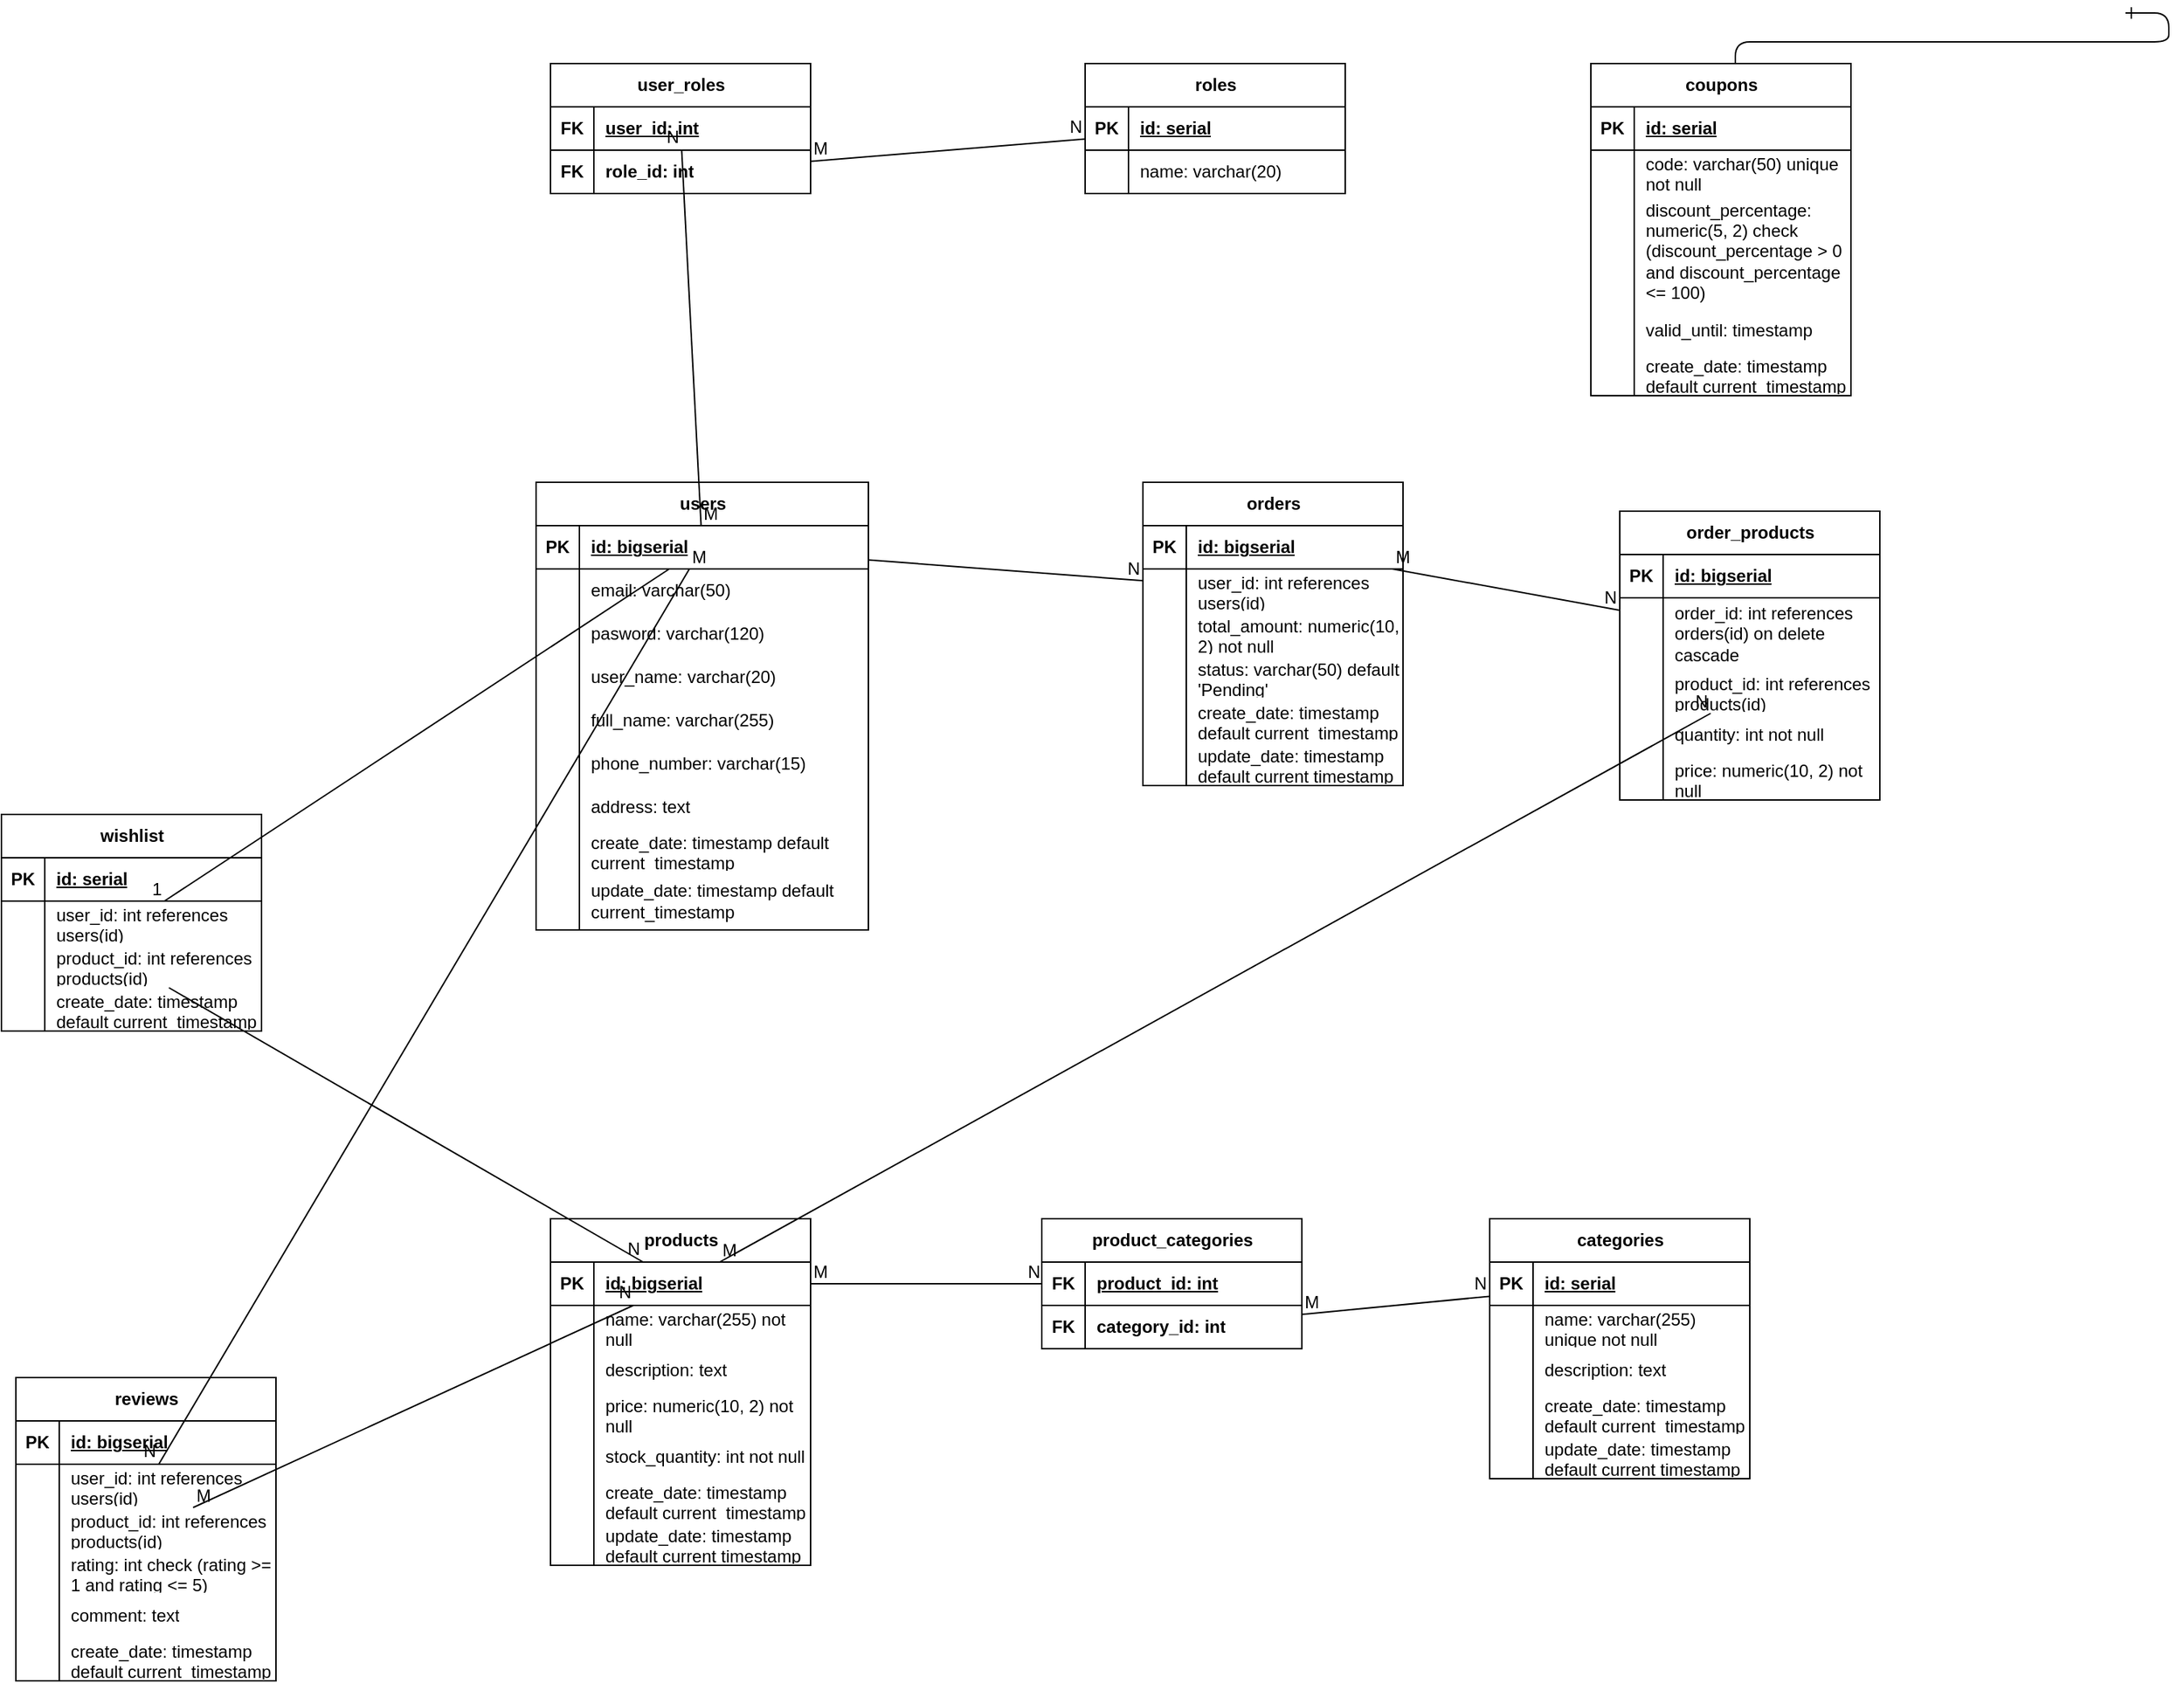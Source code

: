 <mxfile version="26.0.7">
  <diagram id="R2lEEEUBdFMjLlhIrx00" name="Page-1">
    <mxGraphModel dx="2282" dy="1069" grid="1" gridSize="10" guides="1" tooltips="1" connect="1" arrows="1" fold="1" page="1" pageScale="1" pageWidth="850" pageHeight="1100" math="0" shadow="0" extFonts="Permanent Marker^https://fonts.googleapis.com/css?family=Permanent+Marker">
      <root>
        <mxCell id="0" />
        <mxCell id="1" parent="0" />
        <mxCell id="C-vyLk0tnHw3VtMMgP7b-12" value="" style="edgeStyle=entityRelationEdgeStyle;endArrow=ERzeroToMany;startArrow=ERone;endFill=1;startFill=0;" parent="1" edge="1">
          <mxGeometry width="100" height="100" relative="1" as="geometry">
            <mxPoint x="700" y="165.0" as="sourcePoint" />
            <mxPoint x="460" y="205" as="targetPoint" />
          </mxGeometry>
        </mxCell>
        <mxCell id="InAmL_zLefk0FLO7XMfr-1" value="products" style="shape=table;startSize=30;container=1;collapsible=1;childLayout=tableLayout;fixedRows=1;rowLines=0;fontStyle=1;align=center;resizeLast=1;html=1;" parent="1" vertex="1">
          <mxGeometry x="-390" y="1000" width="180" height="240" as="geometry">
            <mxRectangle x="110" y="430" width="100" height="30" as="alternateBounds" />
          </mxGeometry>
        </mxCell>
        <mxCell id="InAmL_zLefk0FLO7XMfr-2" value="" style="shape=tableRow;horizontal=0;startSize=0;swimlaneHead=0;swimlaneBody=0;fillColor=none;collapsible=0;dropTarget=0;points=[[0,0.5],[1,0.5]];portConstraint=eastwest;top=0;left=0;right=0;bottom=1;" parent="InAmL_zLefk0FLO7XMfr-1" vertex="1">
          <mxGeometry y="30" width="180" height="30" as="geometry" />
        </mxCell>
        <mxCell id="InAmL_zLefk0FLO7XMfr-3" value="PK" style="shape=partialRectangle;connectable=0;fillColor=none;top=0;left=0;bottom=0;right=0;fontStyle=1;overflow=hidden;whiteSpace=wrap;html=1;" parent="InAmL_zLefk0FLO7XMfr-2" vertex="1">
          <mxGeometry width="30" height="30" as="geometry">
            <mxRectangle width="30" height="30" as="alternateBounds" />
          </mxGeometry>
        </mxCell>
        <mxCell id="InAmL_zLefk0FLO7XMfr-4" value="id: bigserial" style="shape=partialRectangle;connectable=0;fillColor=none;top=0;left=0;bottom=0;right=0;align=left;spacingLeft=6;fontStyle=5;overflow=hidden;whiteSpace=wrap;html=1;" parent="InAmL_zLefk0FLO7XMfr-2" vertex="1">
          <mxGeometry x="30" width="150" height="30" as="geometry">
            <mxRectangle width="150" height="30" as="alternateBounds" />
          </mxGeometry>
        </mxCell>
        <mxCell id="InAmL_zLefk0FLO7XMfr-5" value="" style="shape=tableRow;horizontal=0;startSize=0;swimlaneHead=0;swimlaneBody=0;fillColor=none;collapsible=0;dropTarget=0;points=[[0,0.5],[1,0.5]];portConstraint=eastwest;top=0;left=0;right=0;bottom=0;" parent="InAmL_zLefk0FLO7XMfr-1" vertex="1">
          <mxGeometry y="60" width="180" height="30" as="geometry" />
        </mxCell>
        <mxCell id="InAmL_zLefk0FLO7XMfr-6" value="" style="shape=partialRectangle;connectable=0;fillColor=none;top=0;left=0;bottom=0;right=0;editable=1;overflow=hidden;whiteSpace=wrap;html=1;" parent="InAmL_zLefk0FLO7XMfr-5" vertex="1">
          <mxGeometry width="30" height="30" as="geometry">
            <mxRectangle width="30" height="30" as="alternateBounds" />
          </mxGeometry>
        </mxCell>
        <mxCell id="InAmL_zLefk0FLO7XMfr-7" value="name: varchar(255) not null" style="shape=partialRectangle;connectable=0;fillColor=none;top=0;left=0;bottom=0;right=0;align=left;spacingLeft=6;overflow=hidden;whiteSpace=wrap;html=1;" parent="InAmL_zLefk0FLO7XMfr-5" vertex="1">
          <mxGeometry x="30" width="150" height="30" as="geometry">
            <mxRectangle width="150" height="30" as="alternateBounds" />
          </mxGeometry>
        </mxCell>
        <mxCell id="InAmL_zLefk0FLO7XMfr-8" value="" style="shape=tableRow;horizontal=0;startSize=0;swimlaneHead=0;swimlaneBody=0;fillColor=none;collapsible=0;dropTarget=0;points=[[0,0.5],[1,0.5]];portConstraint=eastwest;top=0;left=0;right=0;bottom=0;" parent="InAmL_zLefk0FLO7XMfr-1" vertex="1">
          <mxGeometry y="90" width="180" height="30" as="geometry" />
        </mxCell>
        <mxCell id="InAmL_zLefk0FLO7XMfr-9" value="" style="shape=partialRectangle;connectable=0;fillColor=none;top=0;left=0;bottom=0;right=0;editable=1;overflow=hidden;whiteSpace=wrap;html=1;" parent="InAmL_zLefk0FLO7XMfr-8" vertex="1">
          <mxGeometry width="30" height="30" as="geometry">
            <mxRectangle width="30" height="30" as="alternateBounds" />
          </mxGeometry>
        </mxCell>
        <mxCell id="InAmL_zLefk0FLO7XMfr-10" value="description: text" style="shape=partialRectangle;connectable=0;fillColor=none;top=0;left=0;bottom=0;right=0;align=left;spacingLeft=6;overflow=hidden;whiteSpace=wrap;html=1;" parent="InAmL_zLefk0FLO7XMfr-8" vertex="1">
          <mxGeometry x="30" width="150" height="30" as="geometry">
            <mxRectangle width="150" height="30" as="alternateBounds" />
          </mxGeometry>
        </mxCell>
        <mxCell id="InAmL_zLefk0FLO7XMfr-11" value="" style="shape=tableRow;horizontal=0;startSize=0;swimlaneHead=0;swimlaneBody=0;fillColor=none;collapsible=0;dropTarget=0;points=[[0,0.5],[1,0.5]];portConstraint=eastwest;top=0;left=0;right=0;bottom=0;" parent="InAmL_zLefk0FLO7XMfr-1" vertex="1">
          <mxGeometry y="120" width="180" height="30" as="geometry" />
        </mxCell>
        <mxCell id="InAmL_zLefk0FLO7XMfr-12" value="" style="shape=partialRectangle;connectable=0;fillColor=none;top=0;left=0;bottom=0;right=0;editable=1;overflow=hidden;whiteSpace=wrap;html=1;" parent="InAmL_zLefk0FLO7XMfr-11" vertex="1">
          <mxGeometry width="30" height="30" as="geometry">
            <mxRectangle width="30" height="30" as="alternateBounds" />
          </mxGeometry>
        </mxCell>
        <mxCell id="InAmL_zLefk0FLO7XMfr-13" value="price: numeric(10, 2) not null" style="shape=partialRectangle;connectable=0;fillColor=none;top=0;left=0;bottom=0;right=0;align=left;spacingLeft=6;overflow=hidden;whiteSpace=wrap;html=1;" parent="InAmL_zLefk0FLO7XMfr-11" vertex="1">
          <mxGeometry x="30" width="150" height="30" as="geometry">
            <mxRectangle width="150" height="30" as="alternateBounds" />
          </mxGeometry>
        </mxCell>
        <mxCell id="InAmL_zLefk0FLO7XMfr-67" style="shape=tableRow;horizontal=0;startSize=0;swimlaneHead=0;swimlaneBody=0;fillColor=none;collapsible=0;dropTarget=0;points=[[0,0.5],[1,0.5]];portConstraint=eastwest;top=0;left=0;right=0;bottom=0;" parent="InAmL_zLefk0FLO7XMfr-1" vertex="1">
          <mxGeometry y="150" width="180" height="30" as="geometry" />
        </mxCell>
        <mxCell id="InAmL_zLefk0FLO7XMfr-68" style="shape=partialRectangle;connectable=0;fillColor=none;top=0;left=0;bottom=0;right=0;editable=1;overflow=hidden;whiteSpace=wrap;html=1;" parent="InAmL_zLefk0FLO7XMfr-67" vertex="1">
          <mxGeometry width="30" height="30" as="geometry">
            <mxRectangle width="30" height="30" as="alternateBounds" />
          </mxGeometry>
        </mxCell>
        <mxCell id="InAmL_zLefk0FLO7XMfr-69" value="stock_quantity: int not null" style="shape=partialRectangle;connectable=0;fillColor=none;top=0;left=0;bottom=0;right=0;align=left;spacingLeft=6;overflow=hidden;whiteSpace=wrap;html=1;" parent="InAmL_zLefk0FLO7XMfr-67" vertex="1">
          <mxGeometry x="30" width="150" height="30" as="geometry">
            <mxRectangle width="150" height="30" as="alternateBounds" />
          </mxGeometry>
        </mxCell>
        <mxCell id="InAmL_zLefk0FLO7XMfr-85" style="shape=tableRow;horizontal=0;startSize=0;swimlaneHead=0;swimlaneBody=0;fillColor=none;collapsible=0;dropTarget=0;points=[[0,0.5],[1,0.5]];portConstraint=eastwest;top=0;left=0;right=0;bottom=0;" parent="InAmL_zLefk0FLO7XMfr-1" vertex="1">
          <mxGeometry y="180" width="180" height="30" as="geometry" />
        </mxCell>
        <mxCell id="InAmL_zLefk0FLO7XMfr-86" style="shape=partialRectangle;connectable=0;fillColor=none;top=0;left=0;bottom=0;right=0;editable=1;overflow=hidden;whiteSpace=wrap;html=1;" parent="InAmL_zLefk0FLO7XMfr-85" vertex="1">
          <mxGeometry width="30" height="30" as="geometry">
            <mxRectangle width="30" height="30" as="alternateBounds" />
          </mxGeometry>
        </mxCell>
        <mxCell id="InAmL_zLefk0FLO7XMfr-87" value="create_date: timestamp default current_timestamp" style="shape=partialRectangle;connectable=0;fillColor=none;top=0;left=0;bottom=0;right=0;align=left;spacingLeft=6;overflow=hidden;whiteSpace=wrap;html=1;" parent="InAmL_zLefk0FLO7XMfr-85" vertex="1">
          <mxGeometry x="30" width="150" height="30" as="geometry">
            <mxRectangle width="150" height="30" as="alternateBounds" />
          </mxGeometry>
        </mxCell>
        <mxCell id="InAmL_zLefk0FLO7XMfr-88" style="shape=tableRow;horizontal=0;startSize=0;swimlaneHead=0;swimlaneBody=0;fillColor=none;collapsible=0;dropTarget=0;points=[[0,0.5],[1,0.5]];portConstraint=eastwest;top=0;left=0;right=0;bottom=0;" parent="InAmL_zLefk0FLO7XMfr-1" vertex="1">
          <mxGeometry y="210" width="180" height="30" as="geometry" />
        </mxCell>
        <mxCell id="InAmL_zLefk0FLO7XMfr-89" style="shape=partialRectangle;connectable=0;fillColor=none;top=0;left=0;bottom=0;right=0;editable=1;overflow=hidden;whiteSpace=wrap;html=1;" parent="InAmL_zLefk0FLO7XMfr-88" vertex="1">
          <mxGeometry width="30" height="30" as="geometry">
            <mxRectangle width="30" height="30" as="alternateBounds" />
          </mxGeometry>
        </mxCell>
        <mxCell id="InAmL_zLefk0FLO7XMfr-90" value="update_date: timestamp default current timestamp" style="shape=partialRectangle;connectable=0;fillColor=none;top=0;left=0;bottom=0;right=0;align=left;spacingLeft=6;overflow=hidden;whiteSpace=wrap;html=1;" parent="InAmL_zLefk0FLO7XMfr-88" vertex="1">
          <mxGeometry x="30" width="150" height="30" as="geometry">
            <mxRectangle width="150" height="30" as="alternateBounds" />
          </mxGeometry>
        </mxCell>
        <mxCell id="InAmL_zLefk0FLO7XMfr-14" value="users" style="shape=table;startSize=30;container=1;collapsible=1;childLayout=tableLayout;fixedRows=1;rowLines=0;fontStyle=1;align=center;resizeLast=1;html=1;gradientColor=none;" parent="1" vertex="1">
          <mxGeometry x="-400" y="490" width="230" height="310" as="geometry" />
        </mxCell>
        <mxCell id="InAmL_zLefk0FLO7XMfr-15" value="" style="shape=tableRow;horizontal=0;startSize=0;swimlaneHead=0;swimlaneBody=0;fillColor=none;collapsible=0;dropTarget=0;points=[[0,0.5],[1,0.5]];portConstraint=eastwest;top=0;left=0;right=0;bottom=1;" parent="InAmL_zLefk0FLO7XMfr-14" vertex="1">
          <mxGeometry y="30" width="230" height="30" as="geometry" />
        </mxCell>
        <mxCell id="InAmL_zLefk0FLO7XMfr-16" value="PK" style="shape=partialRectangle;connectable=0;fillColor=none;top=0;left=0;bottom=0;right=0;fontStyle=1;overflow=hidden;whiteSpace=wrap;html=1;" parent="InAmL_zLefk0FLO7XMfr-15" vertex="1">
          <mxGeometry width="30" height="30" as="geometry">
            <mxRectangle width="30" height="30" as="alternateBounds" />
          </mxGeometry>
        </mxCell>
        <mxCell id="InAmL_zLefk0FLO7XMfr-17" value="id: bigserial" style="shape=partialRectangle;connectable=0;fillColor=none;top=0;left=0;bottom=0;right=0;align=left;spacingLeft=6;fontStyle=5;overflow=hidden;whiteSpace=wrap;html=1;" parent="InAmL_zLefk0FLO7XMfr-15" vertex="1">
          <mxGeometry x="30" width="200" height="30" as="geometry">
            <mxRectangle width="200" height="30" as="alternateBounds" />
          </mxGeometry>
        </mxCell>
        <mxCell id="InAmL_zLefk0FLO7XMfr-18" value="" style="shape=tableRow;horizontal=0;startSize=0;swimlaneHead=0;swimlaneBody=0;fillColor=none;collapsible=0;dropTarget=0;points=[[0,0.5],[1,0.5]];portConstraint=eastwest;top=0;left=0;right=0;bottom=0;" parent="InAmL_zLefk0FLO7XMfr-14" vertex="1">
          <mxGeometry y="60" width="230" height="30" as="geometry" />
        </mxCell>
        <mxCell id="InAmL_zLefk0FLO7XMfr-19" value="" style="shape=partialRectangle;connectable=0;fillColor=none;top=0;left=0;bottom=0;right=0;editable=1;overflow=hidden;whiteSpace=wrap;html=1;" parent="InAmL_zLefk0FLO7XMfr-18" vertex="1">
          <mxGeometry width="30" height="30" as="geometry">
            <mxRectangle width="30" height="30" as="alternateBounds" />
          </mxGeometry>
        </mxCell>
        <mxCell id="InAmL_zLefk0FLO7XMfr-20" value="email: varchar(50)" style="shape=partialRectangle;connectable=0;fillColor=none;top=0;left=0;bottom=0;right=0;align=left;spacingLeft=6;overflow=hidden;whiteSpace=wrap;html=1;" parent="InAmL_zLefk0FLO7XMfr-18" vertex="1">
          <mxGeometry x="30" width="200" height="30" as="geometry">
            <mxRectangle width="200" height="30" as="alternateBounds" />
          </mxGeometry>
        </mxCell>
        <mxCell id="InAmL_zLefk0FLO7XMfr-21" value="" style="shape=tableRow;horizontal=0;startSize=0;swimlaneHead=0;swimlaneBody=0;fillColor=none;collapsible=0;dropTarget=0;points=[[0,0.5],[1,0.5]];portConstraint=eastwest;top=0;left=0;right=0;bottom=0;" parent="InAmL_zLefk0FLO7XMfr-14" vertex="1">
          <mxGeometry y="90" width="230" height="30" as="geometry" />
        </mxCell>
        <mxCell id="InAmL_zLefk0FLO7XMfr-22" value="" style="shape=partialRectangle;connectable=0;fillColor=none;top=0;left=0;bottom=0;right=0;editable=1;overflow=hidden;whiteSpace=wrap;html=1;" parent="InAmL_zLefk0FLO7XMfr-21" vertex="1">
          <mxGeometry width="30" height="30" as="geometry">
            <mxRectangle width="30" height="30" as="alternateBounds" />
          </mxGeometry>
        </mxCell>
        <mxCell id="InAmL_zLefk0FLO7XMfr-23" value="pasword: varchar(120)" style="shape=partialRectangle;connectable=0;fillColor=none;top=0;left=0;bottom=0;right=0;align=left;spacingLeft=6;overflow=hidden;whiteSpace=wrap;html=1;" parent="InAmL_zLefk0FLO7XMfr-21" vertex="1">
          <mxGeometry x="30" width="200" height="30" as="geometry">
            <mxRectangle width="200" height="30" as="alternateBounds" />
          </mxGeometry>
        </mxCell>
        <mxCell id="InAmL_zLefk0FLO7XMfr-24" value="" style="shape=tableRow;horizontal=0;startSize=0;swimlaneHead=0;swimlaneBody=0;fillColor=none;collapsible=0;dropTarget=0;points=[[0,0.5],[1,0.5]];portConstraint=eastwest;top=0;left=0;right=0;bottom=0;" parent="InAmL_zLefk0FLO7XMfr-14" vertex="1">
          <mxGeometry y="120" width="230" height="30" as="geometry" />
        </mxCell>
        <mxCell id="InAmL_zLefk0FLO7XMfr-25" value="" style="shape=partialRectangle;connectable=0;fillColor=none;top=0;left=0;bottom=0;right=0;editable=1;overflow=hidden;whiteSpace=wrap;html=1;" parent="InAmL_zLefk0FLO7XMfr-24" vertex="1">
          <mxGeometry width="30" height="30" as="geometry">
            <mxRectangle width="30" height="30" as="alternateBounds" />
          </mxGeometry>
        </mxCell>
        <mxCell id="InAmL_zLefk0FLO7XMfr-26" value="user_name: varchar(20)" style="shape=partialRectangle;connectable=0;fillColor=none;top=0;left=0;bottom=0;right=0;align=left;spacingLeft=6;overflow=hidden;whiteSpace=wrap;html=1;" parent="InAmL_zLefk0FLO7XMfr-24" vertex="1">
          <mxGeometry x="30" width="200" height="30" as="geometry">
            <mxRectangle width="200" height="30" as="alternateBounds" />
          </mxGeometry>
        </mxCell>
        <mxCell id="InAmL_zLefk0FLO7XMfr-70" style="shape=tableRow;horizontal=0;startSize=0;swimlaneHead=0;swimlaneBody=0;fillColor=none;collapsible=0;dropTarget=0;points=[[0,0.5],[1,0.5]];portConstraint=eastwest;top=0;left=0;right=0;bottom=0;" parent="InAmL_zLefk0FLO7XMfr-14" vertex="1">
          <mxGeometry y="150" width="230" height="30" as="geometry" />
        </mxCell>
        <mxCell id="InAmL_zLefk0FLO7XMfr-71" style="shape=partialRectangle;connectable=0;fillColor=none;top=0;left=0;bottom=0;right=0;editable=1;overflow=hidden;whiteSpace=wrap;html=1;" parent="InAmL_zLefk0FLO7XMfr-70" vertex="1">
          <mxGeometry width="30" height="30" as="geometry">
            <mxRectangle width="30" height="30" as="alternateBounds" />
          </mxGeometry>
        </mxCell>
        <mxCell id="InAmL_zLefk0FLO7XMfr-72" value="full_name: varchar(255)" style="shape=partialRectangle;connectable=0;fillColor=none;top=0;left=0;bottom=0;right=0;align=left;spacingLeft=6;overflow=hidden;whiteSpace=wrap;html=1;" parent="InAmL_zLefk0FLO7XMfr-70" vertex="1">
          <mxGeometry x="30" width="200" height="30" as="geometry">
            <mxRectangle width="200" height="30" as="alternateBounds" />
          </mxGeometry>
        </mxCell>
        <mxCell id="InAmL_zLefk0FLO7XMfr-73" style="shape=tableRow;horizontal=0;startSize=0;swimlaneHead=0;swimlaneBody=0;fillColor=none;collapsible=0;dropTarget=0;points=[[0,0.5],[1,0.5]];portConstraint=eastwest;top=0;left=0;right=0;bottom=0;" parent="InAmL_zLefk0FLO7XMfr-14" vertex="1">
          <mxGeometry y="180" width="230" height="30" as="geometry" />
        </mxCell>
        <mxCell id="InAmL_zLefk0FLO7XMfr-74" style="shape=partialRectangle;connectable=0;fillColor=none;top=0;left=0;bottom=0;right=0;editable=1;overflow=hidden;whiteSpace=wrap;html=1;" parent="InAmL_zLefk0FLO7XMfr-73" vertex="1">
          <mxGeometry width="30" height="30" as="geometry">
            <mxRectangle width="30" height="30" as="alternateBounds" />
          </mxGeometry>
        </mxCell>
        <mxCell id="InAmL_zLefk0FLO7XMfr-75" value="phone_number: varchar(15)" style="shape=partialRectangle;connectable=0;fillColor=none;top=0;left=0;bottom=0;right=0;align=left;spacingLeft=6;overflow=hidden;whiteSpace=wrap;html=1;" parent="InAmL_zLefk0FLO7XMfr-73" vertex="1">
          <mxGeometry x="30" width="200" height="30" as="geometry">
            <mxRectangle width="200" height="30" as="alternateBounds" />
          </mxGeometry>
        </mxCell>
        <mxCell id="InAmL_zLefk0FLO7XMfr-76" style="shape=tableRow;horizontal=0;startSize=0;swimlaneHead=0;swimlaneBody=0;fillColor=none;collapsible=0;dropTarget=0;points=[[0,0.5],[1,0.5]];portConstraint=eastwest;top=0;left=0;right=0;bottom=0;" parent="InAmL_zLefk0FLO7XMfr-14" vertex="1">
          <mxGeometry y="210" width="230" height="30" as="geometry" />
        </mxCell>
        <mxCell id="InAmL_zLefk0FLO7XMfr-77" style="shape=partialRectangle;connectable=0;fillColor=none;top=0;left=0;bottom=0;right=0;editable=1;overflow=hidden;whiteSpace=wrap;html=1;" parent="InAmL_zLefk0FLO7XMfr-76" vertex="1">
          <mxGeometry width="30" height="30" as="geometry">
            <mxRectangle width="30" height="30" as="alternateBounds" />
          </mxGeometry>
        </mxCell>
        <mxCell id="InAmL_zLefk0FLO7XMfr-78" value="address: text" style="shape=partialRectangle;connectable=0;fillColor=none;top=0;left=0;bottom=0;right=0;align=left;spacingLeft=6;overflow=hidden;whiteSpace=wrap;html=1;" parent="InAmL_zLefk0FLO7XMfr-76" vertex="1">
          <mxGeometry x="30" width="200" height="30" as="geometry">
            <mxRectangle width="200" height="30" as="alternateBounds" />
          </mxGeometry>
        </mxCell>
        <mxCell id="InAmL_zLefk0FLO7XMfr-79" style="shape=tableRow;horizontal=0;startSize=0;swimlaneHead=0;swimlaneBody=0;fillColor=none;collapsible=0;dropTarget=0;points=[[0,0.5],[1,0.5]];portConstraint=eastwest;top=0;left=0;right=0;bottom=0;" parent="InAmL_zLefk0FLO7XMfr-14" vertex="1">
          <mxGeometry y="240" width="230" height="30" as="geometry" />
        </mxCell>
        <mxCell id="InAmL_zLefk0FLO7XMfr-80" style="shape=partialRectangle;connectable=0;fillColor=none;top=0;left=0;bottom=0;right=0;editable=1;overflow=hidden;whiteSpace=wrap;html=1;" parent="InAmL_zLefk0FLO7XMfr-79" vertex="1">
          <mxGeometry width="30" height="30" as="geometry">
            <mxRectangle width="30" height="30" as="alternateBounds" />
          </mxGeometry>
        </mxCell>
        <mxCell id="InAmL_zLefk0FLO7XMfr-81" value="create_date: timestamp default current_timestamp&lt;span style=&quot;white-space: pre;&quot;&gt;&#x9;&lt;/span&gt;" style="shape=partialRectangle;connectable=0;fillColor=none;top=0;left=0;bottom=0;right=0;align=left;spacingLeft=6;overflow=hidden;whiteSpace=wrap;html=1;" parent="InAmL_zLefk0FLO7XMfr-79" vertex="1">
          <mxGeometry x="30" width="200" height="30" as="geometry">
            <mxRectangle width="200" height="30" as="alternateBounds" />
          </mxGeometry>
        </mxCell>
        <mxCell id="InAmL_zLefk0FLO7XMfr-82" style="shape=tableRow;horizontal=0;startSize=0;swimlaneHead=0;swimlaneBody=0;fillColor=none;collapsible=0;dropTarget=0;points=[[0,0.5],[1,0.5]];portConstraint=eastwest;top=0;left=0;right=0;bottom=0;" parent="InAmL_zLefk0FLO7XMfr-14" vertex="1">
          <mxGeometry y="270" width="230" height="40" as="geometry" />
        </mxCell>
        <mxCell id="InAmL_zLefk0FLO7XMfr-83" style="shape=partialRectangle;connectable=0;fillColor=none;top=0;left=0;bottom=0;right=0;editable=1;overflow=hidden;whiteSpace=wrap;html=1;" parent="InAmL_zLefk0FLO7XMfr-82" vertex="1">
          <mxGeometry width="30" height="40" as="geometry">
            <mxRectangle width="30" height="40" as="alternateBounds" />
          </mxGeometry>
        </mxCell>
        <mxCell id="InAmL_zLefk0FLO7XMfr-84" value="update_date: timestamp default current_timestamp" style="shape=partialRectangle;connectable=0;fillColor=none;top=0;left=0;bottom=0;right=0;align=left;spacingLeft=6;overflow=hidden;whiteSpace=wrap;html=1;" parent="InAmL_zLefk0FLO7XMfr-82" vertex="1">
          <mxGeometry x="30" width="200" height="40" as="geometry">
            <mxRectangle width="200" height="40" as="alternateBounds" />
          </mxGeometry>
        </mxCell>
        <mxCell id="InAmL_zLefk0FLO7XMfr-27" value="user_roles" style="shape=table;startSize=30;container=1;collapsible=1;childLayout=tableLayout;fixedRows=1;rowLines=0;fontStyle=1;align=center;resizeLast=1;html=1;" parent="1" vertex="1">
          <mxGeometry x="-390" y="200" width="180" height="90" as="geometry" />
        </mxCell>
        <mxCell id="InAmL_zLefk0FLO7XMfr-28" value="" style="shape=tableRow;horizontal=0;startSize=0;swimlaneHead=0;swimlaneBody=0;fillColor=none;collapsible=0;dropTarget=0;points=[[0,0.5],[1,0.5]];portConstraint=eastwest;top=0;left=0;right=0;bottom=1;" parent="InAmL_zLefk0FLO7XMfr-27" vertex="1">
          <mxGeometry y="30" width="180" height="30" as="geometry" />
        </mxCell>
        <mxCell id="InAmL_zLefk0FLO7XMfr-29" value="FK" style="shape=partialRectangle;connectable=0;fillColor=none;top=0;left=0;bottom=0;right=0;fontStyle=1;overflow=hidden;whiteSpace=wrap;html=1;" parent="InAmL_zLefk0FLO7XMfr-28" vertex="1">
          <mxGeometry width="30" height="30" as="geometry">
            <mxRectangle width="30" height="30" as="alternateBounds" />
          </mxGeometry>
        </mxCell>
        <mxCell id="InAmL_zLefk0FLO7XMfr-30" value="user_id: int" style="shape=partialRectangle;connectable=0;fillColor=none;top=0;left=0;bottom=0;right=0;align=left;spacingLeft=6;fontStyle=5;overflow=hidden;whiteSpace=wrap;html=1;" parent="InAmL_zLefk0FLO7XMfr-28" vertex="1">
          <mxGeometry x="30" width="150" height="30" as="geometry">
            <mxRectangle width="150" height="30" as="alternateBounds" />
          </mxGeometry>
        </mxCell>
        <mxCell id="InAmL_zLefk0FLO7XMfr-31" value="" style="shape=tableRow;horizontal=0;startSize=0;swimlaneHead=0;swimlaneBody=0;fillColor=none;collapsible=0;dropTarget=0;points=[[0,0.5],[1,0.5]];portConstraint=eastwest;top=0;left=0;right=0;bottom=0;" parent="InAmL_zLefk0FLO7XMfr-27" vertex="1">
          <mxGeometry y="60" width="180" height="30" as="geometry" />
        </mxCell>
        <mxCell id="InAmL_zLefk0FLO7XMfr-32" value="FK" style="shape=partialRectangle;connectable=0;fillColor=none;top=0;left=0;bottom=0;right=0;editable=1;overflow=hidden;whiteSpace=wrap;html=1;fontStyle=1" parent="InAmL_zLefk0FLO7XMfr-31" vertex="1">
          <mxGeometry width="30" height="30" as="geometry">
            <mxRectangle width="30" height="30" as="alternateBounds" />
          </mxGeometry>
        </mxCell>
        <mxCell id="InAmL_zLefk0FLO7XMfr-33" value="role_id: int" style="shape=partialRectangle;connectable=0;fillColor=none;top=0;left=0;bottom=0;right=0;align=left;spacingLeft=6;overflow=hidden;whiteSpace=wrap;html=1;fontStyle=1" parent="InAmL_zLefk0FLO7XMfr-31" vertex="1">
          <mxGeometry x="30" width="150" height="30" as="geometry">
            <mxRectangle width="150" height="30" as="alternateBounds" />
          </mxGeometry>
        </mxCell>
        <mxCell id="InAmL_zLefk0FLO7XMfr-40" value="roles" style="shape=table;startSize=30;container=1;collapsible=1;childLayout=tableLayout;fixedRows=1;rowLines=0;fontStyle=1;align=center;resizeLast=1;html=1;" parent="1" vertex="1">
          <mxGeometry x="-20" y="200" width="180" height="90" as="geometry" />
        </mxCell>
        <mxCell id="InAmL_zLefk0FLO7XMfr-41" value="" style="shape=tableRow;horizontal=0;startSize=0;swimlaneHead=0;swimlaneBody=0;fillColor=none;collapsible=0;dropTarget=0;points=[[0,0.5],[1,0.5]];portConstraint=eastwest;top=0;left=0;right=0;bottom=1;" parent="InAmL_zLefk0FLO7XMfr-40" vertex="1">
          <mxGeometry y="30" width="180" height="30" as="geometry" />
        </mxCell>
        <mxCell id="InAmL_zLefk0FLO7XMfr-42" value="PK" style="shape=partialRectangle;connectable=0;fillColor=none;top=0;left=0;bottom=0;right=0;fontStyle=1;overflow=hidden;whiteSpace=wrap;html=1;" parent="InAmL_zLefk0FLO7XMfr-41" vertex="1">
          <mxGeometry width="30" height="30" as="geometry">
            <mxRectangle width="30" height="30" as="alternateBounds" />
          </mxGeometry>
        </mxCell>
        <mxCell id="InAmL_zLefk0FLO7XMfr-43" value="id: serial" style="shape=partialRectangle;connectable=0;fillColor=none;top=0;left=0;bottom=0;right=0;align=left;spacingLeft=6;fontStyle=5;overflow=hidden;whiteSpace=wrap;html=1;" parent="InAmL_zLefk0FLO7XMfr-41" vertex="1">
          <mxGeometry x="30" width="150" height="30" as="geometry">
            <mxRectangle width="150" height="30" as="alternateBounds" />
          </mxGeometry>
        </mxCell>
        <mxCell id="InAmL_zLefk0FLO7XMfr-50" value="" style="shape=tableRow;horizontal=0;startSize=0;swimlaneHead=0;swimlaneBody=0;fillColor=none;collapsible=0;dropTarget=0;points=[[0,0.5],[1,0.5]];portConstraint=eastwest;top=0;left=0;right=0;bottom=0;" parent="InAmL_zLefk0FLO7XMfr-40" vertex="1">
          <mxGeometry y="60" width="180" height="30" as="geometry" />
        </mxCell>
        <mxCell id="InAmL_zLefk0FLO7XMfr-51" value="" style="shape=partialRectangle;connectable=0;fillColor=none;top=0;left=0;bottom=0;right=0;editable=1;overflow=hidden;whiteSpace=wrap;html=1;" parent="InAmL_zLefk0FLO7XMfr-50" vertex="1">
          <mxGeometry width="30" height="30" as="geometry">
            <mxRectangle width="30" height="30" as="alternateBounds" />
          </mxGeometry>
        </mxCell>
        <mxCell id="InAmL_zLefk0FLO7XMfr-52" value="name: varchar(20)" style="shape=partialRectangle;connectable=0;fillColor=none;top=0;left=0;bottom=0;right=0;align=left;spacingLeft=6;overflow=hidden;whiteSpace=wrap;html=1;" parent="InAmL_zLefk0FLO7XMfr-50" vertex="1">
          <mxGeometry x="30" width="150" height="30" as="geometry">
            <mxRectangle width="150" height="30" as="alternateBounds" />
          </mxGeometry>
        </mxCell>
        <mxCell id="InAmL_zLefk0FLO7XMfr-57" value="" style="endArrow=none;html=1;rounded=0;" parent="1" source="InAmL_zLefk0FLO7XMfr-15" target="InAmL_zLefk0FLO7XMfr-28" edge="1">
          <mxGeometry relative="1" as="geometry">
            <mxPoint x="220" y="220" as="sourcePoint" />
            <mxPoint x="380" y="220" as="targetPoint" />
          </mxGeometry>
        </mxCell>
        <mxCell id="InAmL_zLefk0FLO7XMfr-58" value="M" style="resizable=0;html=1;whiteSpace=wrap;align=left;verticalAlign=bottom;" parent="InAmL_zLefk0FLO7XMfr-57" connectable="0" vertex="1">
          <mxGeometry x="-1" relative="1" as="geometry" />
        </mxCell>
        <mxCell id="InAmL_zLefk0FLO7XMfr-59" value="N" style="resizable=0;html=1;whiteSpace=wrap;align=right;verticalAlign=bottom;" parent="InAmL_zLefk0FLO7XMfr-57" connectable="0" vertex="1">
          <mxGeometry x="1" relative="1" as="geometry" />
        </mxCell>
        <mxCell id="InAmL_zLefk0FLO7XMfr-60" value="" style="endArrow=none;html=1;rounded=0;" parent="1" source="InAmL_zLefk0FLO7XMfr-31" target="InAmL_zLefk0FLO7XMfr-41" edge="1">
          <mxGeometry relative="1" as="geometry">
            <mxPoint x="510" y="210" as="sourcePoint" />
            <mxPoint x="670" y="210" as="targetPoint" />
          </mxGeometry>
        </mxCell>
        <mxCell id="InAmL_zLefk0FLO7XMfr-61" value="M" style="resizable=0;html=1;whiteSpace=wrap;align=left;verticalAlign=bottom;" parent="InAmL_zLefk0FLO7XMfr-60" connectable="0" vertex="1">
          <mxGeometry x="-1" relative="1" as="geometry" />
        </mxCell>
        <mxCell id="InAmL_zLefk0FLO7XMfr-62" value="N" style="resizable=0;html=1;whiteSpace=wrap;align=right;verticalAlign=bottom;" parent="InAmL_zLefk0FLO7XMfr-60" connectable="0" vertex="1">
          <mxGeometry x="1" relative="1" as="geometry" />
        </mxCell>
        <mxCell id="InAmL_zLefk0FLO7XMfr-95" value="product_categories" style="shape=table;startSize=30;container=1;collapsible=1;childLayout=tableLayout;fixedRows=1;rowLines=0;fontStyle=1;align=center;resizeLast=1;html=1;" parent="1" vertex="1">
          <mxGeometry x="-50" y="1000" width="180" height="90" as="geometry" />
        </mxCell>
        <mxCell id="InAmL_zLefk0FLO7XMfr-96" value="" style="shape=tableRow;horizontal=0;startSize=0;swimlaneHead=0;swimlaneBody=0;fillColor=none;collapsible=0;dropTarget=0;points=[[0,0.5],[1,0.5]];portConstraint=eastwest;top=0;left=0;right=0;bottom=1;" parent="InAmL_zLefk0FLO7XMfr-95" vertex="1">
          <mxGeometry y="30" width="180" height="30" as="geometry" />
        </mxCell>
        <mxCell id="InAmL_zLefk0FLO7XMfr-97" value="FK" style="shape=partialRectangle;connectable=0;fillColor=none;top=0;left=0;bottom=0;right=0;fontStyle=1;overflow=hidden;whiteSpace=wrap;html=1;" parent="InAmL_zLefk0FLO7XMfr-96" vertex="1">
          <mxGeometry width="30" height="30" as="geometry">
            <mxRectangle width="30" height="30" as="alternateBounds" />
          </mxGeometry>
        </mxCell>
        <mxCell id="InAmL_zLefk0FLO7XMfr-98" value="product_id: int" style="shape=partialRectangle;connectable=0;fillColor=none;top=0;left=0;bottom=0;right=0;align=left;spacingLeft=6;fontStyle=5;overflow=hidden;whiteSpace=wrap;html=1;" parent="InAmL_zLefk0FLO7XMfr-96" vertex="1">
          <mxGeometry x="30" width="150" height="30" as="geometry">
            <mxRectangle width="150" height="30" as="alternateBounds" />
          </mxGeometry>
        </mxCell>
        <mxCell id="InAmL_zLefk0FLO7XMfr-105" value="" style="shape=tableRow;horizontal=0;startSize=0;swimlaneHead=0;swimlaneBody=0;fillColor=none;collapsible=0;dropTarget=0;points=[[0,0.5],[1,0.5]];portConstraint=eastwest;top=0;left=0;right=0;bottom=0;" parent="InAmL_zLefk0FLO7XMfr-95" vertex="1">
          <mxGeometry y="60" width="180" height="30" as="geometry" />
        </mxCell>
        <mxCell id="InAmL_zLefk0FLO7XMfr-106" value="FK" style="shape=partialRectangle;connectable=0;fillColor=none;top=0;left=0;bottom=0;right=0;editable=1;overflow=hidden;whiteSpace=wrap;html=1;fontStyle=1" parent="InAmL_zLefk0FLO7XMfr-105" vertex="1">
          <mxGeometry width="30" height="30" as="geometry">
            <mxRectangle width="30" height="30" as="alternateBounds" />
          </mxGeometry>
        </mxCell>
        <mxCell id="InAmL_zLefk0FLO7XMfr-107" value="category_id: int" style="shape=partialRectangle;connectable=0;fillColor=none;top=0;left=0;bottom=0;right=0;align=left;spacingLeft=6;overflow=hidden;whiteSpace=wrap;html=1;fontStyle=1" parent="InAmL_zLefk0FLO7XMfr-105" vertex="1">
          <mxGeometry x="30" width="150" height="30" as="geometry">
            <mxRectangle width="150" height="30" as="alternateBounds" />
          </mxGeometry>
        </mxCell>
        <mxCell id="InAmL_zLefk0FLO7XMfr-121" value="categories" style="shape=table;startSize=30;container=1;collapsible=1;childLayout=tableLayout;fixedRows=1;rowLines=0;fontStyle=1;align=center;resizeLast=1;html=1;" parent="1" vertex="1">
          <mxGeometry x="260" y="1000" width="180" height="180" as="geometry" />
        </mxCell>
        <mxCell id="InAmL_zLefk0FLO7XMfr-122" value="" style="shape=tableRow;horizontal=0;startSize=0;swimlaneHead=0;swimlaneBody=0;fillColor=none;collapsible=0;dropTarget=0;points=[[0,0.5],[1,0.5]];portConstraint=eastwest;top=0;left=0;right=0;bottom=1;" parent="InAmL_zLefk0FLO7XMfr-121" vertex="1">
          <mxGeometry y="30" width="180" height="30" as="geometry" />
        </mxCell>
        <mxCell id="InAmL_zLefk0FLO7XMfr-123" value="PK" style="shape=partialRectangle;connectable=0;fillColor=none;top=0;left=0;bottom=0;right=0;fontStyle=1;overflow=hidden;whiteSpace=wrap;html=1;" parent="InAmL_zLefk0FLO7XMfr-122" vertex="1">
          <mxGeometry width="30" height="30" as="geometry">
            <mxRectangle width="30" height="30" as="alternateBounds" />
          </mxGeometry>
        </mxCell>
        <mxCell id="InAmL_zLefk0FLO7XMfr-124" value="id: serial" style="shape=partialRectangle;connectable=0;fillColor=none;top=0;left=0;bottom=0;right=0;align=left;spacingLeft=6;fontStyle=5;overflow=hidden;whiteSpace=wrap;html=1;" parent="InAmL_zLefk0FLO7XMfr-122" vertex="1">
          <mxGeometry x="30" width="150" height="30" as="geometry">
            <mxRectangle width="150" height="30" as="alternateBounds" />
          </mxGeometry>
        </mxCell>
        <mxCell id="InAmL_zLefk0FLO7XMfr-125" value="" style="shape=tableRow;horizontal=0;startSize=0;swimlaneHead=0;swimlaneBody=0;fillColor=none;collapsible=0;dropTarget=0;points=[[0,0.5],[1,0.5]];portConstraint=eastwest;top=0;left=0;right=0;bottom=0;" parent="InAmL_zLefk0FLO7XMfr-121" vertex="1">
          <mxGeometry y="60" width="180" height="30" as="geometry" />
        </mxCell>
        <mxCell id="InAmL_zLefk0FLO7XMfr-126" value="" style="shape=partialRectangle;connectable=0;fillColor=none;top=0;left=0;bottom=0;right=0;editable=1;overflow=hidden;whiteSpace=wrap;html=1;" parent="InAmL_zLefk0FLO7XMfr-125" vertex="1">
          <mxGeometry width="30" height="30" as="geometry">
            <mxRectangle width="30" height="30" as="alternateBounds" />
          </mxGeometry>
        </mxCell>
        <mxCell id="InAmL_zLefk0FLO7XMfr-127" value="name: varchar(255) unique not null" style="shape=partialRectangle;connectable=0;fillColor=none;top=0;left=0;bottom=0;right=0;align=left;spacingLeft=6;overflow=hidden;whiteSpace=wrap;html=1;" parent="InAmL_zLefk0FLO7XMfr-125" vertex="1">
          <mxGeometry x="30" width="150" height="30" as="geometry">
            <mxRectangle width="150" height="30" as="alternateBounds" />
          </mxGeometry>
        </mxCell>
        <mxCell id="InAmL_zLefk0FLO7XMfr-128" value="" style="shape=tableRow;horizontal=0;startSize=0;swimlaneHead=0;swimlaneBody=0;fillColor=none;collapsible=0;dropTarget=0;points=[[0,0.5],[1,0.5]];portConstraint=eastwest;top=0;left=0;right=0;bottom=0;" parent="InAmL_zLefk0FLO7XMfr-121" vertex="1">
          <mxGeometry y="90" width="180" height="30" as="geometry" />
        </mxCell>
        <mxCell id="InAmL_zLefk0FLO7XMfr-129" value="" style="shape=partialRectangle;connectable=0;fillColor=none;top=0;left=0;bottom=0;right=0;editable=1;overflow=hidden;whiteSpace=wrap;html=1;" parent="InAmL_zLefk0FLO7XMfr-128" vertex="1">
          <mxGeometry width="30" height="30" as="geometry">
            <mxRectangle width="30" height="30" as="alternateBounds" />
          </mxGeometry>
        </mxCell>
        <mxCell id="InAmL_zLefk0FLO7XMfr-130" value="description: text" style="shape=partialRectangle;connectable=0;fillColor=none;top=0;left=0;bottom=0;right=0;align=left;spacingLeft=6;overflow=hidden;whiteSpace=wrap;html=1;" parent="InAmL_zLefk0FLO7XMfr-128" vertex="1">
          <mxGeometry x="30" width="150" height="30" as="geometry">
            <mxRectangle width="150" height="30" as="alternateBounds" />
          </mxGeometry>
        </mxCell>
        <mxCell id="InAmL_zLefk0FLO7XMfr-131" value="" style="shape=tableRow;horizontal=0;startSize=0;swimlaneHead=0;swimlaneBody=0;fillColor=none;collapsible=0;dropTarget=0;points=[[0,0.5],[1,0.5]];portConstraint=eastwest;top=0;left=0;right=0;bottom=0;" parent="InAmL_zLefk0FLO7XMfr-121" vertex="1">
          <mxGeometry y="120" width="180" height="30" as="geometry" />
        </mxCell>
        <mxCell id="InAmL_zLefk0FLO7XMfr-132" value="" style="shape=partialRectangle;connectable=0;fillColor=none;top=0;left=0;bottom=0;right=0;editable=1;overflow=hidden;whiteSpace=wrap;html=1;" parent="InAmL_zLefk0FLO7XMfr-131" vertex="1">
          <mxGeometry width="30" height="30" as="geometry">
            <mxRectangle width="30" height="30" as="alternateBounds" />
          </mxGeometry>
        </mxCell>
        <mxCell id="InAmL_zLefk0FLO7XMfr-133" value="create_date: timestamp default current_timestamp" style="shape=partialRectangle;connectable=0;fillColor=none;top=0;left=0;bottom=0;right=0;align=left;spacingLeft=6;overflow=hidden;whiteSpace=wrap;html=1;" parent="InAmL_zLefk0FLO7XMfr-131" vertex="1">
          <mxGeometry x="30" width="150" height="30" as="geometry">
            <mxRectangle width="150" height="30" as="alternateBounds" />
          </mxGeometry>
        </mxCell>
        <mxCell id="InAmL_zLefk0FLO7XMfr-134" style="shape=tableRow;horizontal=0;startSize=0;swimlaneHead=0;swimlaneBody=0;fillColor=none;collapsible=0;dropTarget=0;points=[[0,0.5],[1,0.5]];portConstraint=eastwest;top=0;left=0;right=0;bottom=0;" parent="InAmL_zLefk0FLO7XMfr-121" vertex="1">
          <mxGeometry y="150" width="180" height="30" as="geometry" />
        </mxCell>
        <mxCell id="InAmL_zLefk0FLO7XMfr-135" style="shape=partialRectangle;connectable=0;fillColor=none;top=0;left=0;bottom=0;right=0;editable=1;overflow=hidden;whiteSpace=wrap;html=1;" parent="InAmL_zLefk0FLO7XMfr-134" vertex="1">
          <mxGeometry width="30" height="30" as="geometry">
            <mxRectangle width="30" height="30" as="alternateBounds" />
          </mxGeometry>
        </mxCell>
        <mxCell id="InAmL_zLefk0FLO7XMfr-136" value="update_date: timestamp default current timestamp" style="shape=partialRectangle;connectable=0;fillColor=none;top=0;left=0;bottom=0;right=0;align=left;spacingLeft=6;overflow=hidden;whiteSpace=wrap;html=1;" parent="InAmL_zLefk0FLO7XMfr-134" vertex="1">
          <mxGeometry x="30" width="150" height="30" as="geometry">
            <mxRectangle width="150" height="30" as="alternateBounds" />
          </mxGeometry>
        </mxCell>
        <mxCell id="InAmL_zLefk0FLO7XMfr-137" value="" style="endArrow=none;html=1;rounded=0;" parent="1" source="InAmL_zLefk0FLO7XMfr-2" target="InAmL_zLefk0FLO7XMfr-96" edge="1">
          <mxGeometry relative="1" as="geometry">
            <mxPoint x="303" y="1090" as="sourcePoint" />
            <mxPoint x="463" y="1090" as="targetPoint" />
          </mxGeometry>
        </mxCell>
        <mxCell id="InAmL_zLefk0FLO7XMfr-138" value="M" style="resizable=0;html=1;whiteSpace=wrap;align=left;verticalAlign=bottom;" parent="InAmL_zLefk0FLO7XMfr-137" connectable="0" vertex="1">
          <mxGeometry x="-1" relative="1" as="geometry" />
        </mxCell>
        <mxCell id="InAmL_zLefk0FLO7XMfr-139" value="N" style="resizable=0;html=1;whiteSpace=wrap;align=right;verticalAlign=bottom;" parent="InAmL_zLefk0FLO7XMfr-137" connectable="0" vertex="1">
          <mxGeometry x="1" relative="1" as="geometry" />
        </mxCell>
        <mxCell id="InAmL_zLefk0FLO7XMfr-140" value="" style="endArrow=none;html=1;rounded=0;" parent="1" source="InAmL_zLefk0FLO7XMfr-105" target="InAmL_zLefk0FLO7XMfr-122" edge="1">
          <mxGeometry relative="1" as="geometry">
            <mxPoint x="523" y="1040" as="sourcePoint" />
            <mxPoint x="513" y="1010" as="targetPoint" />
          </mxGeometry>
        </mxCell>
        <mxCell id="InAmL_zLefk0FLO7XMfr-141" value="M" style="resizable=0;html=1;whiteSpace=wrap;align=left;verticalAlign=bottom;" parent="InAmL_zLefk0FLO7XMfr-140" connectable="0" vertex="1">
          <mxGeometry x="-1" relative="1" as="geometry" />
        </mxCell>
        <mxCell id="InAmL_zLefk0FLO7XMfr-142" value="N" style="resizable=0;html=1;whiteSpace=wrap;align=right;verticalAlign=bottom;" parent="InAmL_zLefk0FLO7XMfr-140" connectable="0" vertex="1">
          <mxGeometry x="1" relative="1" as="geometry" />
        </mxCell>
        <mxCell id="InAmL_zLefk0FLO7XMfr-143" value="orders" style="shape=table;startSize=30;container=1;collapsible=1;childLayout=tableLayout;fixedRows=1;rowLines=0;fontStyle=1;align=center;resizeLast=1;html=1;" parent="1" vertex="1">
          <mxGeometry x="20" y="490" width="180" height="210" as="geometry" />
        </mxCell>
        <mxCell id="InAmL_zLefk0FLO7XMfr-144" value="" style="shape=tableRow;horizontal=0;startSize=0;swimlaneHead=0;swimlaneBody=0;fillColor=none;collapsible=0;dropTarget=0;points=[[0,0.5],[1,0.5]];portConstraint=eastwest;top=0;left=0;right=0;bottom=1;" parent="InAmL_zLefk0FLO7XMfr-143" vertex="1">
          <mxGeometry y="30" width="180" height="30" as="geometry" />
        </mxCell>
        <mxCell id="InAmL_zLefk0FLO7XMfr-145" value="PK" style="shape=partialRectangle;connectable=0;fillColor=none;top=0;left=0;bottom=0;right=0;fontStyle=1;overflow=hidden;whiteSpace=wrap;html=1;" parent="InAmL_zLefk0FLO7XMfr-144" vertex="1">
          <mxGeometry width="30" height="30" as="geometry">
            <mxRectangle width="30" height="30" as="alternateBounds" />
          </mxGeometry>
        </mxCell>
        <mxCell id="InAmL_zLefk0FLO7XMfr-146" value="id: bigserial" style="shape=partialRectangle;connectable=0;fillColor=none;top=0;left=0;bottom=0;right=0;align=left;spacingLeft=6;fontStyle=5;overflow=hidden;whiteSpace=wrap;html=1;" parent="InAmL_zLefk0FLO7XMfr-144" vertex="1">
          <mxGeometry x="30" width="150" height="30" as="geometry">
            <mxRectangle width="150" height="30" as="alternateBounds" />
          </mxGeometry>
        </mxCell>
        <mxCell id="InAmL_zLefk0FLO7XMfr-147" value="" style="shape=tableRow;horizontal=0;startSize=0;swimlaneHead=0;swimlaneBody=0;fillColor=none;collapsible=0;dropTarget=0;points=[[0,0.5],[1,0.5]];portConstraint=eastwest;top=0;left=0;right=0;bottom=0;" parent="InAmL_zLefk0FLO7XMfr-143" vertex="1">
          <mxGeometry y="60" width="180" height="30" as="geometry" />
        </mxCell>
        <mxCell id="InAmL_zLefk0FLO7XMfr-148" value="" style="shape=partialRectangle;connectable=0;fillColor=none;top=0;left=0;bottom=0;right=0;editable=1;overflow=hidden;whiteSpace=wrap;html=1;" parent="InAmL_zLefk0FLO7XMfr-147" vertex="1">
          <mxGeometry width="30" height="30" as="geometry">
            <mxRectangle width="30" height="30" as="alternateBounds" />
          </mxGeometry>
        </mxCell>
        <mxCell id="InAmL_zLefk0FLO7XMfr-149" value="user_id: int references users(id)" style="shape=partialRectangle;connectable=0;fillColor=none;top=0;left=0;bottom=0;right=0;align=left;spacingLeft=6;overflow=hidden;whiteSpace=wrap;html=1;" parent="InAmL_zLefk0FLO7XMfr-147" vertex="1">
          <mxGeometry x="30" width="150" height="30" as="geometry">
            <mxRectangle width="150" height="30" as="alternateBounds" />
          </mxGeometry>
        </mxCell>
        <mxCell id="InAmL_zLefk0FLO7XMfr-150" value="" style="shape=tableRow;horizontal=0;startSize=0;swimlaneHead=0;swimlaneBody=0;fillColor=none;collapsible=0;dropTarget=0;points=[[0,0.5],[1,0.5]];portConstraint=eastwest;top=0;left=0;right=0;bottom=0;" parent="InAmL_zLefk0FLO7XMfr-143" vertex="1">
          <mxGeometry y="90" width="180" height="30" as="geometry" />
        </mxCell>
        <mxCell id="InAmL_zLefk0FLO7XMfr-151" value="" style="shape=partialRectangle;connectable=0;fillColor=none;top=0;left=0;bottom=0;right=0;editable=1;overflow=hidden;whiteSpace=wrap;html=1;" parent="InAmL_zLefk0FLO7XMfr-150" vertex="1">
          <mxGeometry width="30" height="30" as="geometry">
            <mxRectangle width="30" height="30" as="alternateBounds" />
          </mxGeometry>
        </mxCell>
        <mxCell id="InAmL_zLefk0FLO7XMfr-152" value="total_amount: numeric(10, 2) not null" style="shape=partialRectangle;connectable=0;fillColor=none;top=0;left=0;bottom=0;right=0;align=left;spacingLeft=6;overflow=hidden;whiteSpace=wrap;html=1;" parent="InAmL_zLefk0FLO7XMfr-150" vertex="1">
          <mxGeometry x="30" width="150" height="30" as="geometry">
            <mxRectangle width="150" height="30" as="alternateBounds" />
          </mxGeometry>
        </mxCell>
        <mxCell id="InAmL_zLefk0FLO7XMfr-153" value="" style="shape=tableRow;horizontal=0;startSize=0;swimlaneHead=0;swimlaneBody=0;fillColor=none;collapsible=0;dropTarget=0;points=[[0,0.5],[1,0.5]];portConstraint=eastwest;top=0;left=0;right=0;bottom=0;" parent="InAmL_zLefk0FLO7XMfr-143" vertex="1">
          <mxGeometry y="120" width="180" height="30" as="geometry" />
        </mxCell>
        <mxCell id="InAmL_zLefk0FLO7XMfr-154" value="" style="shape=partialRectangle;connectable=0;fillColor=none;top=0;left=0;bottom=0;right=0;editable=1;overflow=hidden;whiteSpace=wrap;html=1;" parent="InAmL_zLefk0FLO7XMfr-153" vertex="1">
          <mxGeometry width="30" height="30" as="geometry">
            <mxRectangle width="30" height="30" as="alternateBounds" />
          </mxGeometry>
        </mxCell>
        <mxCell id="InAmL_zLefk0FLO7XMfr-155" value="status: varchar(50) default &#39;Pending&#39;" style="shape=partialRectangle;connectable=0;fillColor=none;top=0;left=0;bottom=0;right=0;align=left;spacingLeft=6;overflow=hidden;whiteSpace=wrap;html=1;" parent="InAmL_zLefk0FLO7XMfr-153" vertex="1">
          <mxGeometry x="30" width="150" height="30" as="geometry">
            <mxRectangle width="150" height="30" as="alternateBounds" />
          </mxGeometry>
        </mxCell>
        <mxCell id="InAmL_zLefk0FLO7XMfr-156" style="shape=tableRow;horizontal=0;startSize=0;swimlaneHead=0;swimlaneBody=0;fillColor=none;collapsible=0;dropTarget=0;points=[[0,0.5],[1,0.5]];portConstraint=eastwest;top=0;left=0;right=0;bottom=0;" parent="InAmL_zLefk0FLO7XMfr-143" vertex="1">
          <mxGeometry y="150" width="180" height="30" as="geometry" />
        </mxCell>
        <mxCell id="InAmL_zLefk0FLO7XMfr-157" style="shape=partialRectangle;connectable=0;fillColor=none;top=0;left=0;bottom=0;right=0;editable=1;overflow=hidden;whiteSpace=wrap;html=1;" parent="InAmL_zLefk0FLO7XMfr-156" vertex="1">
          <mxGeometry width="30" height="30" as="geometry">
            <mxRectangle width="30" height="30" as="alternateBounds" />
          </mxGeometry>
        </mxCell>
        <mxCell id="InAmL_zLefk0FLO7XMfr-158" value="create_date: timestamp default current_timestamp" style="shape=partialRectangle;connectable=0;fillColor=none;top=0;left=0;bottom=0;right=0;align=left;spacingLeft=6;overflow=hidden;whiteSpace=wrap;html=1;" parent="InAmL_zLefk0FLO7XMfr-156" vertex="1">
          <mxGeometry x="30" width="150" height="30" as="geometry">
            <mxRectangle width="150" height="30" as="alternateBounds" />
          </mxGeometry>
        </mxCell>
        <mxCell id="InAmL_zLefk0FLO7XMfr-159" style="shape=tableRow;horizontal=0;startSize=0;swimlaneHead=0;swimlaneBody=0;fillColor=none;collapsible=0;dropTarget=0;points=[[0,0.5],[1,0.5]];portConstraint=eastwest;top=0;left=0;right=0;bottom=0;" parent="InAmL_zLefk0FLO7XMfr-143" vertex="1">
          <mxGeometry y="180" width="180" height="30" as="geometry" />
        </mxCell>
        <mxCell id="InAmL_zLefk0FLO7XMfr-160" style="shape=partialRectangle;connectable=0;fillColor=none;top=0;left=0;bottom=0;right=0;editable=1;overflow=hidden;whiteSpace=wrap;html=1;" parent="InAmL_zLefk0FLO7XMfr-159" vertex="1">
          <mxGeometry width="30" height="30" as="geometry">
            <mxRectangle width="30" height="30" as="alternateBounds" />
          </mxGeometry>
        </mxCell>
        <mxCell id="InAmL_zLefk0FLO7XMfr-161" value="update_date: timestamp default current timestamp" style="shape=partialRectangle;connectable=0;fillColor=none;top=0;left=0;bottom=0;right=0;align=left;spacingLeft=6;overflow=hidden;whiteSpace=wrap;html=1;" parent="InAmL_zLefk0FLO7XMfr-159" vertex="1">
          <mxGeometry x="30" width="150" height="30" as="geometry">
            <mxRectangle width="150" height="30" as="alternateBounds" />
          </mxGeometry>
        </mxCell>
        <mxCell id="InAmL_zLefk0FLO7XMfr-162" value="order_products" style="shape=table;startSize=30;container=1;collapsible=1;childLayout=tableLayout;fixedRows=1;rowLines=0;fontStyle=1;align=center;resizeLast=1;html=1;" parent="1" vertex="1">
          <mxGeometry x="350" y="510" width="180" height="200" as="geometry" />
        </mxCell>
        <mxCell id="InAmL_zLefk0FLO7XMfr-163" value="" style="shape=tableRow;horizontal=0;startSize=0;swimlaneHead=0;swimlaneBody=0;fillColor=none;collapsible=0;dropTarget=0;points=[[0,0.5],[1,0.5]];portConstraint=eastwest;top=0;left=0;right=0;bottom=1;" parent="InAmL_zLefk0FLO7XMfr-162" vertex="1">
          <mxGeometry y="30" width="180" height="30" as="geometry" />
        </mxCell>
        <mxCell id="InAmL_zLefk0FLO7XMfr-164" value="PK" style="shape=partialRectangle;connectable=0;fillColor=none;top=0;left=0;bottom=0;right=0;fontStyle=1;overflow=hidden;whiteSpace=wrap;html=1;" parent="InAmL_zLefk0FLO7XMfr-163" vertex="1">
          <mxGeometry width="30" height="30" as="geometry">
            <mxRectangle width="30" height="30" as="alternateBounds" />
          </mxGeometry>
        </mxCell>
        <mxCell id="InAmL_zLefk0FLO7XMfr-165" value="id: bigserial" style="shape=partialRectangle;connectable=0;fillColor=none;top=0;left=0;bottom=0;right=0;align=left;spacingLeft=6;fontStyle=5;overflow=hidden;whiteSpace=wrap;html=1;" parent="InAmL_zLefk0FLO7XMfr-163" vertex="1">
          <mxGeometry x="30" width="150" height="30" as="geometry">
            <mxRectangle width="150" height="30" as="alternateBounds" />
          </mxGeometry>
        </mxCell>
        <mxCell id="InAmL_zLefk0FLO7XMfr-166" value="" style="shape=tableRow;horizontal=0;startSize=0;swimlaneHead=0;swimlaneBody=0;fillColor=none;collapsible=0;dropTarget=0;points=[[0,0.5],[1,0.5]];portConstraint=eastwest;top=0;left=0;right=0;bottom=0;" parent="InAmL_zLefk0FLO7XMfr-162" vertex="1">
          <mxGeometry y="60" width="180" height="50" as="geometry" />
        </mxCell>
        <mxCell id="InAmL_zLefk0FLO7XMfr-167" value="" style="shape=partialRectangle;connectable=0;fillColor=none;top=0;left=0;bottom=0;right=0;editable=1;overflow=hidden;whiteSpace=wrap;html=1;" parent="InAmL_zLefk0FLO7XMfr-166" vertex="1">
          <mxGeometry width="30" height="50" as="geometry">
            <mxRectangle width="30" height="50" as="alternateBounds" />
          </mxGeometry>
        </mxCell>
        <mxCell id="InAmL_zLefk0FLO7XMfr-168" value="order_id: int references orders(id) on delete cascade" style="shape=partialRectangle;connectable=0;fillColor=none;top=0;left=0;bottom=0;right=0;align=left;spacingLeft=6;overflow=hidden;whiteSpace=wrap;html=1;" parent="InAmL_zLefk0FLO7XMfr-166" vertex="1">
          <mxGeometry x="30" width="150" height="50" as="geometry">
            <mxRectangle width="150" height="50" as="alternateBounds" />
          </mxGeometry>
        </mxCell>
        <mxCell id="InAmL_zLefk0FLO7XMfr-169" value="" style="shape=tableRow;horizontal=0;startSize=0;swimlaneHead=0;swimlaneBody=0;fillColor=none;collapsible=0;dropTarget=0;points=[[0,0.5],[1,0.5]];portConstraint=eastwest;top=0;left=0;right=0;bottom=0;" parent="InAmL_zLefk0FLO7XMfr-162" vertex="1">
          <mxGeometry y="110" width="180" height="30" as="geometry" />
        </mxCell>
        <mxCell id="InAmL_zLefk0FLO7XMfr-170" value="" style="shape=partialRectangle;connectable=0;fillColor=none;top=0;left=0;bottom=0;right=0;editable=1;overflow=hidden;whiteSpace=wrap;html=1;" parent="InAmL_zLefk0FLO7XMfr-169" vertex="1">
          <mxGeometry width="30" height="30" as="geometry">
            <mxRectangle width="30" height="30" as="alternateBounds" />
          </mxGeometry>
        </mxCell>
        <mxCell id="InAmL_zLefk0FLO7XMfr-171" value="product_id: int references products(id)" style="shape=partialRectangle;connectable=0;fillColor=none;top=0;left=0;bottom=0;right=0;align=left;spacingLeft=6;overflow=hidden;whiteSpace=wrap;html=1;" parent="InAmL_zLefk0FLO7XMfr-169" vertex="1">
          <mxGeometry x="30" width="150" height="30" as="geometry">
            <mxRectangle width="150" height="30" as="alternateBounds" />
          </mxGeometry>
        </mxCell>
        <mxCell id="InAmL_zLefk0FLO7XMfr-172" value="" style="shape=tableRow;horizontal=0;startSize=0;swimlaneHead=0;swimlaneBody=0;fillColor=none;collapsible=0;dropTarget=0;points=[[0,0.5],[1,0.5]];portConstraint=eastwest;top=0;left=0;right=0;bottom=0;" parent="InAmL_zLefk0FLO7XMfr-162" vertex="1">
          <mxGeometry y="140" width="180" height="30" as="geometry" />
        </mxCell>
        <mxCell id="InAmL_zLefk0FLO7XMfr-173" value="" style="shape=partialRectangle;connectable=0;fillColor=none;top=0;left=0;bottom=0;right=0;editable=1;overflow=hidden;whiteSpace=wrap;html=1;" parent="InAmL_zLefk0FLO7XMfr-172" vertex="1">
          <mxGeometry width="30" height="30" as="geometry">
            <mxRectangle width="30" height="30" as="alternateBounds" />
          </mxGeometry>
        </mxCell>
        <mxCell id="InAmL_zLefk0FLO7XMfr-174" value="quantity: int not null" style="shape=partialRectangle;connectable=0;fillColor=none;top=0;left=0;bottom=0;right=0;align=left;spacingLeft=6;overflow=hidden;whiteSpace=wrap;html=1;" parent="InAmL_zLefk0FLO7XMfr-172" vertex="1">
          <mxGeometry x="30" width="150" height="30" as="geometry">
            <mxRectangle width="150" height="30" as="alternateBounds" />
          </mxGeometry>
        </mxCell>
        <mxCell id="InAmL_zLefk0FLO7XMfr-177" style="shape=tableRow;horizontal=0;startSize=0;swimlaneHead=0;swimlaneBody=0;fillColor=none;collapsible=0;dropTarget=0;points=[[0,0.5],[1,0.5]];portConstraint=eastwest;top=0;left=0;right=0;bottom=0;" parent="InAmL_zLefk0FLO7XMfr-162" vertex="1">
          <mxGeometry y="170" width="180" height="30" as="geometry" />
        </mxCell>
        <mxCell id="InAmL_zLefk0FLO7XMfr-178" style="shape=partialRectangle;connectable=0;fillColor=none;top=0;left=0;bottom=0;right=0;editable=1;overflow=hidden;whiteSpace=wrap;html=1;" parent="InAmL_zLefk0FLO7XMfr-177" vertex="1">
          <mxGeometry width="30" height="30" as="geometry">
            <mxRectangle width="30" height="30" as="alternateBounds" />
          </mxGeometry>
        </mxCell>
        <mxCell id="InAmL_zLefk0FLO7XMfr-179" value="price: numeric(10, 2) not null" style="shape=partialRectangle;connectable=0;fillColor=none;top=0;left=0;bottom=0;right=0;align=left;spacingLeft=6;overflow=hidden;whiteSpace=wrap;html=1;" parent="InAmL_zLefk0FLO7XMfr-177" vertex="1">
          <mxGeometry x="30" width="150" height="30" as="geometry">
            <mxRectangle width="150" height="30" as="alternateBounds" />
          </mxGeometry>
        </mxCell>
        <mxCell id="InAmL_zLefk0FLO7XMfr-175" value="" style="endArrow=none;html=1;rounded=0;" parent="1" source="InAmL_zLefk0FLO7XMfr-15" target="InAmL_zLefk0FLO7XMfr-147" edge="1">
          <mxGeometry relative="1" as="geometry">
            <mxPoint x="310" y="630" as="sourcePoint" />
            <mxPoint x="470" y="630" as="targetPoint" />
          </mxGeometry>
        </mxCell>
        <mxCell id="InAmL_zLefk0FLO7XMfr-176" value="N" style="resizable=0;html=1;whiteSpace=wrap;align=right;verticalAlign=bottom;" parent="InAmL_zLefk0FLO7XMfr-175" connectable="0" vertex="1">
          <mxGeometry x="1" relative="1" as="geometry" />
        </mxCell>
        <mxCell id="InAmL_zLefk0FLO7XMfr-180" value="" style="endArrow=none;html=1;rounded=0;" parent="1" source="InAmL_zLefk0FLO7XMfr-144" target="InAmL_zLefk0FLO7XMfr-166" edge="1">
          <mxGeometry relative="1" as="geometry">
            <mxPoint x="310" y="830" as="sourcePoint" />
            <mxPoint x="470" y="830" as="targetPoint" />
          </mxGeometry>
        </mxCell>
        <mxCell id="InAmL_zLefk0FLO7XMfr-181" value="M" style="resizable=0;html=1;whiteSpace=wrap;align=left;verticalAlign=bottom;" parent="InAmL_zLefk0FLO7XMfr-180" connectable="0" vertex="1">
          <mxGeometry x="-1" relative="1" as="geometry" />
        </mxCell>
        <mxCell id="InAmL_zLefk0FLO7XMfr-182" value="N" style="resizable=0;html=1;whiteSpace=wrap;align=right;verticalAlign=bottom;" parent="InAmL_zLefk0FLO7XMfr-180" connectable="0" vertex="1">
          <mxGeometry x="1" relative="1" as="geometry" />
        </mxCell>
        <mxCell id="InAmL_zLefk0FLO7XMfr-186" value="wishlist" style="shape=table;startSize=30;container=1;collapsible=1;childLayout=tableLayout;fixedRows=1;rowLines=0;fontStyle=1;align=center;resizeLast=1;html=1;" parent="1" vertex="1">
          <mxGeometry x="-770" y="720" width="180" height="150" as="geometry" />
        </mxCell>
        <mxCell id="InAmL_zLefk0FLO7XMfr-187" value="" style="shape=tableRow;horizontal=0;startSize=0;swimlaneHead=0;swimlaneBody=0;fillColor=none;collapsible=0;dropTarget=0;points=[[0,0.5],[1,0.5]];portConstraint=eastwest;top=0;left=0;right=0;bottom=1;" parent="InAmL_zLefk0FLO7XMfr-186" vertex="1">
          <mxGeometry y="30" width="180" height="30" as="geometry" />
        </mxCell>
        <mxCell id="InAmL_zLefk0FLO7XMfr-188" value="PK" style="shape=partialRectangle;connectable=0;fillColor=none;top=0;left=0;bottom=0;right=0;fontStyle=1;overflow=hidden;whiteSpace=wrap;html=1;" parent="InAmL_zLefk0FLO7XMfr-187" vertex="1">
          <mxGeometry width="30" height="30" as="geometry">
            <mxRectangle width="30" height="30" as="alternateBounds" />
          </mxGeometry>
        </mxCell>
        <mxCell id="InAmL_zLefk0FLO7XMfr-189" value="id: serial" style="shape=partialRectangle;connectable=0;fillColor=none;top=0;left=0;bottom=0;right=0;align=left;spacingLeft=6;fontStyle=5;overflow=hidden;whiteSpace=wrap;html=1;" parent="InAmL_zLefk0FLO7XMfr-187" vertex="1">
          <mxGeometry x="30" width="150" height="30" as="geometry">
            <mxRectangle width="150" height="30" as="alternateBounds" />
          </mxGeometry>
        </mxCell>
        <mxCell id="InAmL_zLefk0FLO7XMfr-190" value="" style="shape=tableRow;horizontal=0;startSize=0;swimlaneHead=0;swimlaneBody=0;fillColor=none;collapsible=0;dropTarget=0;points=[[0,0.5],[1,0.5]];portConstraint=eastwest;top=0;left=0;right=0;bottom=0;" parent="InAmL_zLefk0FLO7XMfr-186" vertex="1">
          <mxGeometry y="60" width="180" height="30" as="geometry" />
        </mxCell>
        <mxCell id="InAmL_zLefk0FLO7XMfr-191" value="" style="shape=partialRectangle;connectable=0;fillColor=none;top=0;left=0;bottom=0;right=0;editable=1;overflow=hidden;whiteSpace=wrap;html=1;" parent="InAmL_zLefk0FLO7XMfr-190" vertex="1">
          <mxGeometry width="30" height="30" as="geometry">
            <mxRectangle width="30" height="30" as="alternateBounds" />
          </mxGeometry>
        </mxCell>
        <mxCell id="InAmL_zLefk0FLO7XMfr-192" value="user_id: int references users(id)" style="shape=partialRectangle;connectable=0;fillColor=none;top=0;left=0;bottom=0;right=0;align=left;spacingLeft=6;overflow=hidden;whiteSpace=wrap;html=1;" parent="InAmL_zLefk0FLO7XMfr-190" vertex="1">
          <mxGeometry x="30" width="150" height="30" as="geometry">
            <mxRectangle width="150" height="30" as="alternateBounds" />
          </mxGeometry>
        </mxCell>
        <mxCell id="InAmL_zLefk0FLO7XMfr-193" value="" style="shape=tableRow;horizontal=0;startSize=0;swimlaneHead=0;swimlaneBody=0;fillColor=none;collapsible=0;dropTarget=0;points=[[0,0.5],[1,0.5]];portConstraint=eastwest;top=0;left=0;right=0;bottom=0;" parent="InAmL_zLefk0FLO7XMfr-186" vertex="1">
          <mxGeometry y="90" width="180" height="30" as="geometry" />
        </mxCell>
        <mxCell id="InAmL_zLefk0FLO7XMfr-194" value="" style="shape=partialRectangle;connectable=0;fillColor=none;top=0;left=0;bottom=0;right=0;editable=1;overflow=hidden;whiteSpace=wrap;html=1;" parent="InAmL_zLefk0FLO7XMfr-193" vertex="1">
          <mxGeometry width="30" height="30" as="geometry">
            <mxRectangle width="30" height="30" as="alternateBounds" />
          </mxGeometry>
        </mxCell>
        <mxCell id="InAmL_zLefk0FLO7XMfr-195" value="product_id: int references products(id)" style="shape=partialRectangle;connectable=0;fillColor=none;top=0;left=0;bottom=0;right=0;align=left;spacingLeft=6;overflow=hidden;whiteSpace=wrap;html=1;" parent="InAmL_zLefk0FLO7XMfr-193" vertex="1">
          <mxGeometry x="30" width="150" height="30" as="geometry">
            <mxRectangle width="150" height="30" as="alternateBounds" />
          </mxGeometry>
        </mxCell>
        <mxCell id="InAmL_zLefk0FLO7XMfr-196" value="" style="shape=tableRow;horizontal=0;startSize=0;swimlaneHead=0;swimlaneBody=0;fillColor=none;collapsible=0;dropTarget=0;points=[[0,0.5],[1,0.5]];portConstraint=eastwest;top=0;left=0;right=0;bottom=0;" parent="InAmL_zLefk0FLO7XMfr-186" vertex="1">
          <mxGeometry y="120" width="180" height="30" as="geometry" />
        </mxCell>
        <mxCell id="InAmL_zLefk0FLO7XMfr-197" value="" style="shape=partialRectangle;connectable=0;fillColor=none;top=0;left=0;bottom=0;right=0;editable=1;overflow=hidden;whiteSpace=wrap;html=1;" parent="InAmL_zLefk0FLO7XMfr-196" vertex="1">
          <mxGeometry width="30" height="30" as="geometry">
            <mxRectangle width="30" height="30" as="alternateBounds" />
          </mxGeometry>
        </mxCell>
        <mxCell id="InAmL_zLefk0FLO7XMfr-198" value="create_date: timestamp default current_timestamp" style="shape=partialRectangle;connectable=0;fillColor=none;top=0;left=0;bottom=0;right=0;align=left;spacingLeft=6;overflow=hidden;whiteSpace=wrap;html=1;" parent="InAmL_zLefk0FLO7XMfr-196" vertex="1">
          <mxGeometry x="30" width="150" height="30" as="geometry">
            <mxRectangle width="150" height="30" as="alternateBounds" />
          </mxGeometry>
        </mxCell>
        <mxCell id="InAmL_zLefk0FLO7XMfr-199" value="reviews" style="shape=table;startSize=30;container=1;collapsible=1;childLayout=tableLayout;fixedRows=1;rowLines=0;fontStyle=1;align=center;resizeLast=1;html=1;" parent="1" vertex="1">
          <mxGeometry x="-760" y="1110" width="180" height="210" as="geometry" />
        </mxCell>
        <mxCell id="InAmL_zLefk0FLO7XMfr-200" value="" style="shape=tableRow;horizontal=0;startSize=0;swimlaneHead=0;swimlaneBody=0;fillColor=none;collapsible=0;dropTarget=0;points=[[0,0.5],[1,0.5]];portConstraint=eastwest;top=0;left=0;right=0;bottom=1;" parent="InAmL_zLefk0FLO7XMfr-199" vertex="1">
          <mxGeometry y="30" width="180" height="30" as="geometry" />
        </mxCell>
        <mxCell id="InAmL_zLefk0FLO7XMfr-201" value="PK" style="shape=partialRectangle;connectable=0;fillColor=none;top=0;left=0;bottom=0;right=0;fontStyle=1;overflow=hidden;whiteSpace=wrap;html=1;" parent="InAmL_zLefk0FLO7XMfr-200" vertex="1">
          <mxGeometry width="30" height="30" as="geometry">
            <mxRectangle width="30" height="30" as="alternateBounds" />
          </mxGeometry>
        </mxCell>
        <mxCell id="InAmL_zLefk0FLO7XMfr-202" value="id: bigserial" style="shape=partialRectangle;connectable=0;fillColor=none;top=0;left=0;bottom=0;right=0;align=left;spacingLeft=6;fontStyle=5;overflow=hidden;whiteSpace=wrap;html=1;" parent="InAmL_zLefk0FLO7XMfr-200" vertex="1">
          <mxGeometry x="30" width="150" height="30" as="geometry">
            <mxRectangle width="150" height="30" as="alternateBounds" />
          </mxGeometry>
        </mxCell>
        <mxCell id="InAmL_zLefk0FLO7XMfr-203" value="" style="shape=tableRow;horizontal=0;startSize=0;swimlaneHead=0;swimlaneBody=0;fillColor=none;collapsible=0;dropTarget=0;points=[[0,0.5],[1,0.5]];portConstraint=eastwest;top=0;left=0;right=0;bottom=0;" parent="InAmL_zLefk0FLO7XMfr-199" vertex="1">
          <mxGeometry y="60" width="180" height="30" as="geometry" />
        </mxCell>
        <mxCell id="InAmL_zLefk0FLO7XMfr-204" value="" style="shape=partialRectangle;connectable=0;fillColor=none;top=0;left=0;bottom=0;right=0;editable=1;overflow=hidden;whiteSpace=wrap;html=1;" parent="InAmL_zLefk0FLO7XMfr-203" vertex="1">
          <mxGeometry width="30" height="30" as="geometry">
            <mxRectangle width="30" height="30" as="alternateBounds" />
          </mxGeometry>
        </mxCell>
        <mxCell id="InAmL_zLefk0FLO7XMfr-205" value="user_id: int references users(id)" style="shape=partialRectangle;connectable=0;fillColor=none;top=0;left=0;bottom=0;right=0;align=left;spacingLeft=6;overflow=hidden;whiteSpace=wrap;html=1;" parent="InAmL_zLefk0FLO7XMfr-203" vertex="1">
          <mxGeometry x="30" width="150" height="30" as="geometry">
            <mxRectangle width="150" height="30" as="alternateBounds" />
          </mxGeometry>
        </mxCell>
        <mxCell id="InAmL_zLefk0FLO7XMfr-206" value="" style="shape=tableRow;horizontal=0;startSize=0;swimlaneHead=0;swimlaneBody=0;fillColor=none;collapsible=0;dropTarget=0;points=[[0,0.5],[1,0.5]];portConstraint=eastwest;top=0;left=0;right=0;bottom=0;" parent="InAmL_zLefk0FLO7XMfr-199" vertex="1">
          <mxGeometry y="90" width="180" height="30" as="geometry" />
        </mxCell>
        <mxCell id="InAmL_zLefk0FLO7XMfr-207" value="" style="shape=partialRectangle;connectable=0;fillColor=none;top=0;left=0;bottom=0;right=0;editable=1;overflow=hidden;whiteSpace=wrap;html=1;" parent="InAmL_zLefk0FLO7XMfr-206" vertex="1">
          <mxGeometry width="30" height="30" as="geometry">
            <mxRectangle width="30" height="30" as="alternateBounds" />
          </mxGeometry>
        </mxCell>
        <mxCell id="InAmL_zLefk0FLO7XMfr-208" value="product_id: int references products(id)" style="shape=partialRectangle;connectable=0;fillColor=none;top=0;left=0;bottom=0;right=0;align=left;spacingLeft=6;overflow=hidden;whiteSpace=wrap;html=1;" parent="InAmL_zLefk0FLO7XMfr-206" vertex="1">
          <mxGeometry x="30" width="150" height="30" as="geometry">
            <mxRectangle width="150" height="30" as="alternateBounds" />
          </mxGeometry>
        </mxCell>
        <mxCell id="InAmL_zLefk0FLO7XMfr-209" value="" style="shape=tableRow;horizontal=0;startSize=0;swimlaneHead=0;swimlaneBody=0;fillColor=none;collapsible=0;dropTarget=0;points=[[0,0.5],[1,0.5]];portConstraint=eastwest;top=0;left=0;right=0;bottom=0;" parent="InAmL_zLefk0FLO7XMfr-199" vertex="1">
          <mxGeometry y="120" width="180" height="30" as="geometry" />
        </mxCell>
        <mxCell id="InAmL_zLefk0FLO7XMfr-210" value="" style="shape=partialRectangle;connectable=0;fillColor=none;top=0;left=0;bottom=0;right=0;editable=1;overflow=hidden;whiteSpace=wrap;html=1;" parent="InAmL_zLefk0FLO7XMfr-209" vertex="1">
          <mxGeometry width="30" height="30" as="geometry">
            <mxRectangle width="30" height="30" as="alternateBounds" />
          </mxGeometry>
        </mxCell>
        <mxCell id="InAmL_zLefk0FLO7XMfr-211" value="rating: int check (rating &amp;gt;= 1 and rating &amp;lt;= 5)" style="shape=partialRectangle;connectable=0;fillColor=none;top=0;left=0;bottom=0;right=0;align=left;spacingLeft=6;overflow=hidden;whiteSpace=wrap;html=1;" parent="InAmL_zLefk0FLO7XMfr-209" vertex="1">
          <mxGeometry x="30" width="150" height="30" as="geometry">
            <mxRectangle width="150" height="30" as="alternateBounds" />
          </mxGeometry>
        </mxCell>
        <mxCell id="InAmL_zLefk0FLO7XMfr-228" style="shape=tableRow;horizontal=0;startSize=0;swimlaneHead=0;swimlaneBody=0;fillColor=none;collapsible=0;dropTarget=0;points=[[0,0.5],[1,0.5]];portConstraint=eastwest;top=0;left=0;right=0;bottom=0;" parent="InAmL_zLefk0FLO7XMfr-199" vertex="1">
          <mxGeometry y="150" width="180" height="30" as="geometry" />
        </mxCell>
        <mxCell id="InAmL_zLefk0FLO7XMfr-229" style="shape=partialRectangle;connectable=0;fillColor=none;top=0;left=0;bottom=0;right=0;editable=1;overflow=hidden;whiteSpace=wrap;html=1;" parent="InAmL_zLefk0FLO7XMfr-228" vertex="1">
          <mxGeometry width="30" height="30" as="geometry">
            <mxRectangle width="30" height="30" as="alternateBounds" />
          </mxGeometry>
        </mxCell>
        <mxCell id="InAmL_zLefk0FLO7XMfr-230" value="comment: text" style="shape=partialRectangle;connectable=0;fillColor=none;top=0;left=0;bottom=0;right=0;align=left;spacingLeft=6;overflow=hidden;whiteSpace=wrap;html=1;" parent="InAmL_zLefk0FLO7XMfr-228" vertex="1">
          <mxGeometry x="30" width="150" height="30" as="geometry">
            <mxRectangle width="150" height="30" as="alternateBounds" />
          </mxGeometry>
        </mxCell>
        <mxCell id="InAmL_zLefk0FLO7XMfr-231" style="shape=tableRow;horizontal=0;startSize=0;swimlaneHead=0;swimlaneBody=0;fillColor=none;collapsible=0;dropTarget=0;points=[[0,0.5],[1,0.5]];portConstraint=eastwest;top=0;left=0;right=0;bottom=0;" parent="InAmL_zLefk0FLO7XMfr-199" vertex="1">
          <mxGeometry y="180" width="180" height="30" as="geometry" />
        </mxCell>
        <mxCell id="InAmL_zLefk0FLO7XMfr-232" style="shape=partialRectangle;connectable=0;fillColor=none;top=0;left=0;bottom=0;right=0;editable=1;overflow=hidden;whiteSpace=wrap;html=1;" parent="InAmL_zLefk0FLO7XMfr-231" vertex="1">
          <mxGeometry width="30" height="30" as="geometry">
            <mxRectangle width="30" height="30" as="alternateBounds" />
          </mxGeometry>
        </mxCell>
        <mxCell id="InAmL_zLefk0FLO7XMfr-233" value="create_date: timestamp default current_timestamp" style="shape=partialRectangle;connectable=0;fillColor=none;top=0;left=0;bottom=0;right=0;align=left;spacingLeft=6;overflow=hidden;whiteSpace=wrap;html=1;" parent="InAmL_zLefk0FLO7XMfr-231" vertex="1">
          <mxGeometry x="30" width="150" height="30" as="geometry">
            <mxRectangle width="150" height="30" as="alternateBounds" />
          </mxGeometry>
        </mxCell>
        <mxCell id="InAmL_zLefk0FLO7XMfr-212" value="coupons" style="shape=table;startSize=30;container=1;collapsible=1;childLayout=tableLayout;fixedRows=1;rowLines=0;fontStyle=1;align=center;resizeLast=1;html=1;" parent="1" vertex="1">
          <mxGeometry x="330" y="200" width="180" height="230" as="geometry" />
        </mxCell>
        <mxCell id="InAmL_zLefk0FLO7XMfr-213" value="" style="shape=tableRow;horizontal=0;startSize=0;swimlaneHead=0;swimlaneBody=0;fillColor=none;collapsible=0;dropTarget=0;points=[[0,0.5],[1,0.5]];portConstraint=eastwest;top=0;left=0;right=0;bottom=1;" parent="InAmL_zLefk0FLO7XMfr-212" vertex="1">
          <mxGeometry y="30" width="180" height="30" as="geometry" />
        </mxCell>
        <mxCell id="InAmL_zLefk0FLO7XMfr-214" value="PK" style="shape=partialRectangle;connectable=0;fillColor=none;top=0;left=0;bottom=0;right=0;fontStyle=1;overflow=hidden;whiteSpace=wrap;html=1;" parent="InAmL_zLefk0FLO7XMfr-213" vertex="1">
          <mxGeometry width="30" height="30" as="geometry">
            <mxRectangle width="30" height="30" as="alternateBounds" />
          </mxGeometry>
        </mxCell>
        <mxCell id="InAmL_zLefk0FLO7XMfr-215" value="id: serial" style="shape=partialRectangle;connectable=0;fillColor=none;top=0;left=0;bottom=0;right=0;align=left;spacingLeft=6;fontStyle=5;overflow=hidden;whiteSpace=wrap;html=1;" parent="InAmL_zLefk0FLO7XMfr-213" vertex="1">
          <mxGeometry x="30" width="150" height="30" as="geometry">
            <mxRectangle width="150" height="30" as="alternateBounds" />
          </mxGeometry>
        </mxCell>
        <mxCell id="InAmL_zLefk0FLO7XMfr-216" value="" style="shape=tableRow;horizontal=0;startSize=0;swimlaneHead=0;swimlaneBody=0;fillColor=none;collapsible=0;dropTarget=0;points=[[0,0.5],[1,0.5]];portConstraint=eastwest;top=0;left=0;right=0;bottom=0;" parent="InAmL_zLefk0FLO7XMfr-212" vertex="1">
          <mxGeometry y="60" width="180" height="30" as="geometry" />
        </mxCell>
        <mxCell id="InAmL_zLefk0FLO7XMfr-217" value="" style="shape=partialRectangle;connectable=0;fillColor=none;top=0;left=0;bottom=0;right=0;editable=1;overflow=hidden;whiteSpace=wrap;html=1;" parent="InAmL_zLefk0FLO7XMfr-216" vertex="1">
          <mxGeometry width="30" height="30" as="geometry">
            <mxRectangle width="30" height="30" as="alternateBounds" />
          </mxGeometry>
        </mxCell>
        <mxCell id="InAmL_zLefk0FLO7XMfr-218" value="code: varchar(50) unique not null" style="shape=partialRectangle;connectable=0;fillColor=none;top=0;left=0;bottom=0;right=0;align=left;spacingLeft=6;overflow=hidden;whiteSpace=wrap;html=1;" parent="InAmL_zLefk0FLO7XMfr-216" vertex="1">
          <mxGeometry x="30" width="150" height="30" as="geometry">
            <mxRectangle width="150" height="30" as="alternateBounds" />
          </mxGeometry>
        </mxCell>
        <mxCell id="InAmL_zLefk0FLO7XMfr-219" value="" style="shape=tableRow;horizontal=0;startSize=0;swimlaneHead=0;swimlaneBody=0;fillColor=none;collapsible=0;dropTarget=0;points=[[0,0.5],[1,0.5]];portConstraint=eastwest;top=0;left=0;right=0;bottom=0;" parent="InAmL_zLefk0FLO7XMfr-212" vertex="1">
          <mxGeometry y="90" width="180" height="80" as="geometry" />
        </mxCell>
        <mxCell id="InAmL_zLefk0FLO7XMfr-220" value="" style="shape=partialRectangle;connectable=0;fillColor=none;top=0;left=0;bottom=0;right=0;editable=1;overflow=hidden;whiteSpace=wrap;html=1;" parent="InAmL_zLefk0FLO7XMfr-219" vertex="1">
          <mxGeometry width="30" height="80" as="geometry">
            <mxRectangle width="30" height="80" as="alternateBounds" />
          </mxGeometry>
        </mxCell>
        <mxCell id="InAmL_zLefk0FLO7XMfr-221" value="discount_percentage: numeric(5, 2) check (discount_percentage &amp;gt; 0 and discount_percentage &amp;lt;= 100)" style="shape=partialRectangle;connectable=0;fillColor=none;top=0;left=0;bottom=0;right=0;align=left;spacingLeft=6;overflow=hidden;whiteSpace=wrap;html=1;" parent="InAmL_zLefk0FLO7XMfr-219" vertex="1">
          <mxGeometry x="30" width="150" height="80" as="geometry">
            <mxRectangle width="150" height="80" as="alternateBounds" />
          </mxGeometry>
        </mxCell>
        <mxCell id="InAmL_zLefk0FLO7XMfr-222" value="" style="shape=tableRow;horizontal=0;startSize=0;swimlaneHead=0;swimlaneBody=0;fillColor=none;collapsible=0;dropTarget=0;points=[[0,0.5],[1,0.5]];portConstraint=eastwest;top=0;left=0;right=0;bottom=0;" parent="InAmL_zLefk0FLO7XMfr-212" vertex="1">
          <mxGeometry y="170" width="180" height="30" as="geometry" />
        </mxCell>
        <mxCell id="InAmL_zLefk0FLO7XMfr-223" value="" style="shape=partialRectangle;connectable=0;fillColor=none;top=0;left=0;bottom=0;right=0;editable=1;overflow=hidden;whiteSpace=wrap;html=1;" parent="InAmL_zLefk0FLO7XMfr-222" vertex="1">
          <mxGeometry width="30" height="30" as="geometry">
            <mxRectangle width="30" height="30" as="alternateBounds" />
          </mxGeometry>
        </mxCell>
        <mxCell id="InAmL_zLefk0FLO7XMfr-224" value="valid_until: timestamp" style="shape=partialRectangle;connectable=0;fillColor=none;top=0;left=0;bottom=0;right=0;align=left;spacingLeft=6;overflow=hidden;whiteSpace=wrap;html=1;" parent="InAmL_zLefk0FLO7XMfr-222" vertex="1">
          <mxGeometry x="30" width="150" height="30" as="geometry">
            <mxRectangle width="150" height="30" as="alternateBounds" />
          </mxGeometry>
        </mxCell>
        <mxCell id="InAmL_zLefk0FLO7XMfr-225" style="shape=tableRow;horizontal=0;startSize=0;swimlaneHead=0;swimlaneBody=0;fillColor=none;collapsible=0;dropTarget=0;points=[[0,0.5],[1,0.5]];portConstraint=eastwest;top=0;left=0;right=0;bottom=0;" parent="InAmL_zLefk0FLO7XMfr-212" vertex="1">
          <mxGeometry y="200" width="180" height="30" as="geometry" />
        </mxCell>
        <mxCell id="InAmL_zLefk0FLO7XMfr-226" style="shape=partialRectangle;connectable=0;fillColor=none;top=0;left=0;bottom=0;right=0;editable=1;overflow=hidden;whiteSpace=wrap;html=1;" parent="InAmL_zLefk0FLO7XMfr-225" vertex="1">
          <mxGeometry width="30" height="30" as="geometry">
            <mxRectangle width="30" height="30" as="alternateBounds" />
          </mxGeometry>
        </mxCell>
        <mxCell id="InAmL_zLefk0FLO7XMfr-227" value="create_date: timestamp default current_timestamp" style="shape=partialRectangle;connectable=0;fillColor=none;top=0;left=0;bottom=0;right=0;align=left;spacingLeft=6;overflow=hidden;whiteSpace=wrap;html=1;" parent="InAmL_zLefk0FLO7XMfr-225" vertex="1">
          <mxGeometry x="30" width="150" height="30" as="geometry">
            <mxRectangle width="150" height="30" as="alternateBounds" />
          </mxGeometry>
        </mxCell>
        <mxCell id="InAmL_zLefk0FLO7XMfr-237" value="" style="endArrow=none;html=1;rounded=0;" parent="1" source="InAmL_zLefk0FLO7XMfr-15" target="InAmL_zLefk0FLO7XMfr-190" edge="1">
          <mxGeometry relative="1" as="geometry">
            <mxPoint x="-30" y="750" as="sourcePoint" />
            <mxPoint x="130" y="750" as="targetPoint" />
          </mxGeometry>
        </mxCell>
        <mxCell id="InAmL_zLefk0FLO7XMfr-238" value="1" style="resizable=0;html=1;whiteSpace=wrap;align=right;verticalAlign=bottom;" parent="InAmL_zLefk0FLO7XMfr-237" connectable="0" vertex="1">
          <mxGeometry x="1" relative="1" as="geometry" />
        </mxCell>
        <mxCell id="InAmL_zLefk0FLO7XMfr-239" value="" style="endArrow=none;html=1;rounded=0;" parent="1" source="InAmL_zLefk0FLO7XMfr-193" target="InAmL_zLefk0FLO7XMfr-2" edge="1">
          <mxGeometry relative="1" as="geometry">
            <mxPoint x="-30" y="750" as="sourcePoint" />
            <mxPoint x="130" y="750" as="targetPoint" />
          </mxGeometry>
        </mxCell>
        <mxCell id="InAmL_zLefk0FLO7XMfr-240" value="N" style="resizable=0;html=1;whiteSpace=wrap;align=right;verticalAlign=bottom;" parent="InAmL_zLefk0FLO7XMfr-239" connectable="0" vertex="1">
          <mxGeometry x="1" relative="1" as="geometry" />
        </mxCell>
        <mxCell id="InAmL_zLefk0FLO7XMfr-242" value="" style="endArrow=none;html=1;rounded=0;" parent="1" source="InAmL_zLefk0FLO7XMfr-15" target="InAmL_zLefk0FLO7XMfr-203" edge="1">
          <mxGeometry relative="1" as="geometry">
            <mxPoint x="-70" y="920" as="sourcePoint" />
            <mxPoint x="90" y="920" as="targetPoint" />
          </mxGeometry>
        </mxCell>
        <mxCell id="InAmL_zLefk0FLO7XMfr-243" value="M" style="resizable=0;html=1;whiteSpace=wrap;align=left;verticalAlign=bottom;" parent="InAmL_zLefk0FLO7XMfr-242" connectable="0" vertex="1">
          <mxGeometry x="-1" relative="1" as="geometry" />
        </mxCell>
        <mxCell id="InAmL_zLefk0FLO7XMfr-244" value="N" style="resizable=0;html=1;whiteSpace=wrap;align=right;verticalAlign=bottom;" parent="InAmL_zLefk0FLO7XMfr-242" connectable="0" vertex="1">
          <mxGeometry x="1" relative="1" as="geometry" />
        </mxCell>
        <mxCell id="InAmL_zLefk0FLO7XMfr-245" value="" style="endArrow=none;html=1;rounded=0;" parent="1" source="InAmL_zLefk0FLO7XMfr-206" target="InAmL_zLefk0FLO7XMfr-2" edge="1">
          <mxGeometry relative="1" as="geometry">
            <mxPoint x="-70" y="920" as="sourcePoint" />
            <mxPoint x="90" y="920" as="targetPoint" />
          </mxGeometry>
        </mxCell>
        <mxCell id="InAmL_zLefk0FLO7XMfr-246" value="M" style="resizable=0;html=1;whiteSpace=wrap;align=left;verticalAlign=bottom;" parent="InAmL_zLefk0FLO7XMfr-245" connectable="0" vertex="1">
          <mxGeometry x="-1" relative="1" as="geometry" />
        </mxCell>
        <mxCell id="InAmL_zLefk0FLO7XMfr-247" value="N" style="resizable=0;html=1;whiteSpace=wrap;align=right;verticalAlign=bottom;" parent="InAmL_zLefk0FLO7XMfr-245" connectable="0" vertex="1">
          <mxGeometry x="1" relative="1" as="geometry" />
        </mxCell>
        <mxCell id="InAmL_zLefk0FLO7XMfr-248" value="" style="endArrow=none;html=1;rounded=0;" parent="1" source="InAmL_zLefk0FLO7XMfr-2" target="InAmL_zLefk0FLO7XMfr-169" edge="1">
          <mxGeometry relative="1" as="geometry">
            <mxPoint x="-70" y="760" as="sourcePoint" />
            <mxPoint x="90" y="760" as="targetPoint" />
          </mxGeometry>
        </mxCell>
        <mxCell id="InAmL_zLefk0FLO7XMfr-249" value="M" style="resizable=0;html=1;whiteSpace=wrap;align=left;verticalAlign=bottom;" parent="InAmL_zLefk0FLO7XMfr-248" connectable="0" vertex="1">
          <mxGeometry x="-1" relative="1" as="geometry" />
        </mxCell>
        <mxCell id="InAmL_zLefk0FLO7XMfr-250" value="N" style="resizable=0;html=1;whiteSpace=wrap;align=right;verticalAlign=bottom;" parent="InAmL_zLefk0FLO7XMfr-248" connectable="0" vertex="1">
          <mxGeometry x="1" relative="1" as="geometry" />
        </mxCell>
      </root>
    </mxGraphModel>
  </diagram>
</mxfile>
